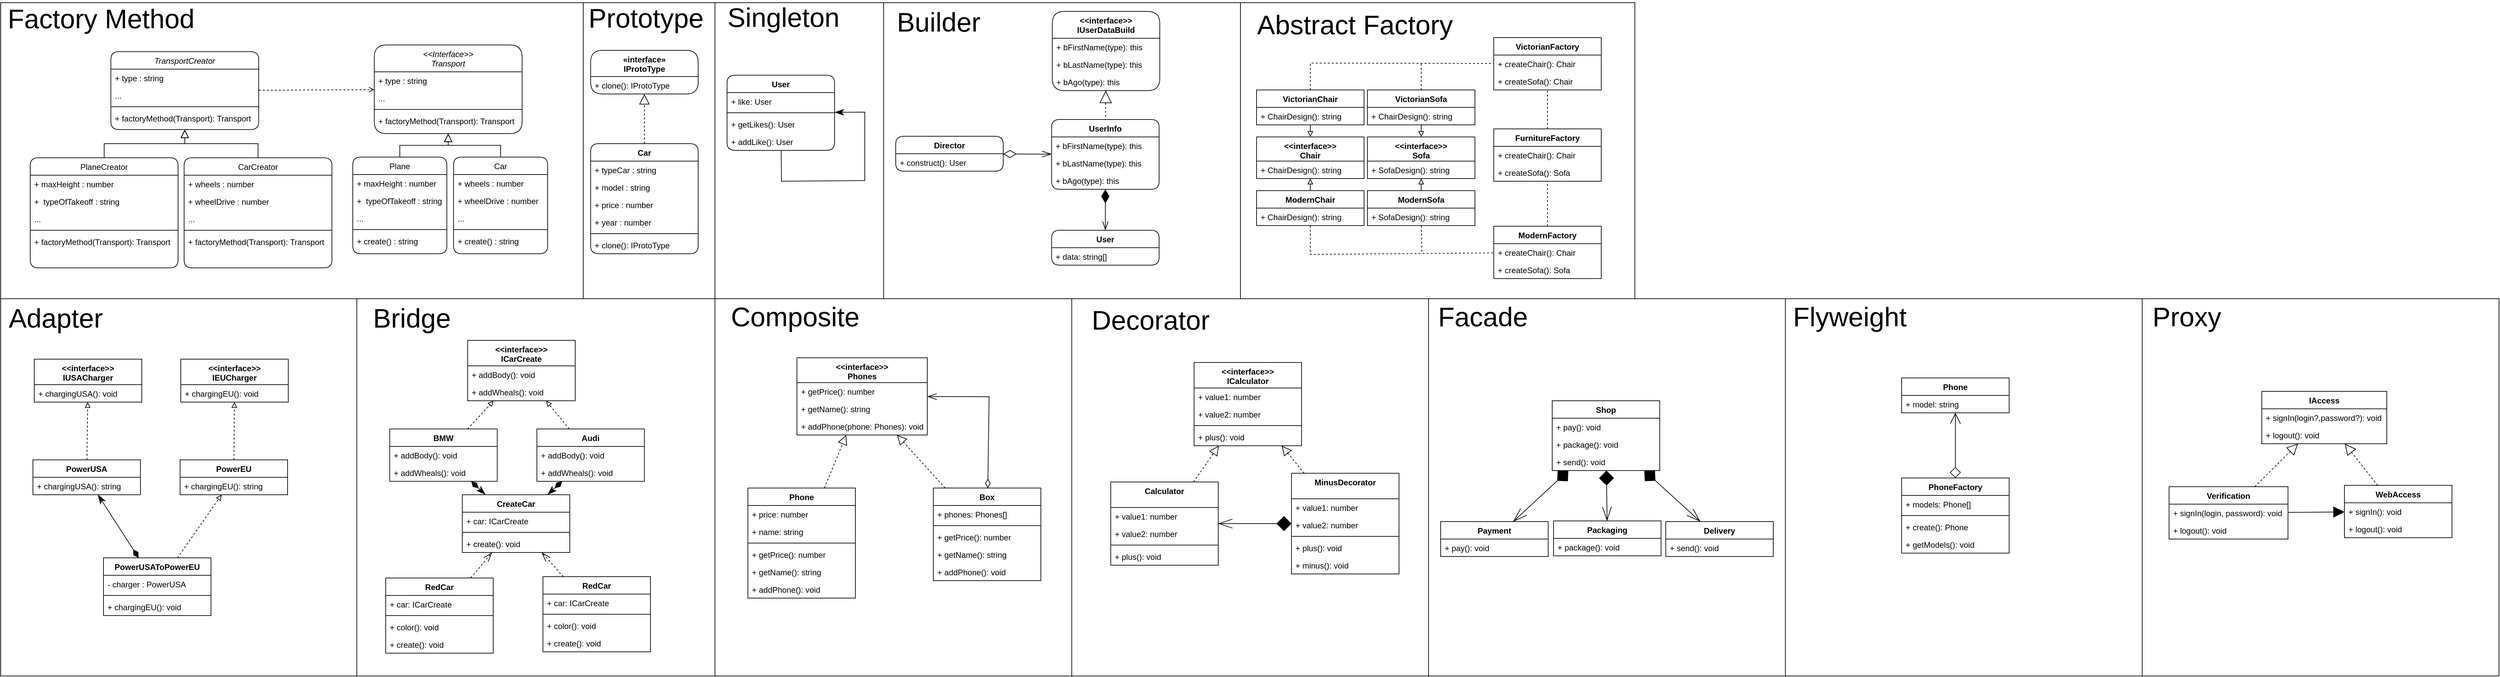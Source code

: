 <mxfile version="20.8.6" type="device"><diagram id="C5RBs43oDa-KdzZeNtuy" name="Page-1"><mxGraphModel dx="4097" dy="2183" grid="0" gridSize="10" guides="0" tooltips="1" connect="0" arrows="0" fold="1" page="1" pageScale="1" pageWidth="2339" pageHeight="3300" math="0" shadow="0"><root><mxCell id="WIyWlLk6GJQsqaUBKTNV-0"/><mxCell id="WIyWlLk6GJQsqaUBKTNV-1" parent="WIyWlLk6GJQsqaUBKTNV-0"/><mxCell id="kpVec1AAskeyJ4rlcZXb-45" value="" style="rounded=0;whiteSpace=wrap;html=1;" parent="WIyWlLk6GJQsqaUBKTNV-1" vertex="1"><mxGeometry y="3" width="867" height="441" as="geometry"/></mxCell><mxCell id="zkfFHV4jXpPFQw0GAbJ--0" value="TransportCreator" style="swimlane;fontStyle=2;align=center;verticalAlign=top;childLayout=stackLayout;horizontal=1;startSize=26;horizontalStack=0;resizeParent=1;resizeLast=0;collapsible=1;marginBottom=0;rounded=1;shadow=0;strokeWidth=1;" parent="WIyWlLk6GJQsqaUBKTNV-1" vertex="1"><mxGeometry x="164" y="76" width="220" height="116" as="geometry"><mxRectangle x="230" y="140" width="160" height="26" as="alternateBounds"/></mxGeometry></mxCell><mxCell id="kpVec1AAskeyJ4rlcZXb-12" value="+ type : string" style="text;align=left;verticalAlign=top;spacingLeft=4;spacingRight=4;overflow=hidden;rotatable=0;points=[[0,0.5],[1,0.5]];portConstraint=eastwest;rounded=0;shadow=0;html=0;" parent="zkfFHV4jXpPFQw0GAbJ--0" vertex="1"><mxGeometry y="26" width="220" height="26" as="geometry"/></mxCell><mxCell id="53-OU7OalNY-nV1Cm3fd-35" value="..." style="text;align=left;verticalAlign=top;spacingLeft=4;spacingRight=4;overflow=hidden;rotatable=0;points=[[0,0.5],[1,0.5]];portConstraint=eastwest;rounded=0;shadow=0;html=0;" parent="zkfFHV4jXpPFQw0GAbJ--0" vertex="1"><mxGeometry y="52" width="220" height="26" as="geometry"/></mxCell><mxCell id="zkfFHV4jXpPFQw0GAbJ--4" value="" style="line;html=1;strokeWidth=1;align=left;verticalAlign=middle;spacingTop=-1;spacingLeft=3;spacingRight=3;rotatable=0;labelPosition=right;points=[];portConstraint=eastwest;" parent="zkfFHV4jXpPFQw0GAbJ--0" vertex="1"><mxGeometry y="78" width="220" height="8" as="geometry"/></mxCell><mxCell id="kpVec1AAskeyJ4rlcZXb-6" value="+ factoryMethod(Transport): Transport" style="text;align=left;verticalAlign=top;spacingLeft=4;spacingRight=4;overflow=hidden;rotatable=0;points=[[0,0.5],[1,0.5]];portConstraint=eastwest;rounded=0;shadow=0;html=0;" parent="zkfFHV4jXpPFQw0GAbJ--0" vertex="1"><mxGeometry y="86" width="220" height="26" as="geometry"/></mxCell><mxCell id="zkfFHV4jXpPFQw0GAbJ--6" value="PlaneCreator" style="swimlane;fontStyle=0;align=center;verticalAlign=top;childLayout=stackLayout;horizontal=1;startSize=26;horizontalStack=0;resizeParent=1;resizeLast=0;collapsible=1;marginBottom=0;rounded=1;shadow=0;strokeWidth=1;" parent="WIyWlLk6GJQsqaUBKTNV-1" vertex="1"><mxGeometry x="44" y="234" width="220" height="164" as="geometry"><mxRectangle x="130" y="380" width="160" height="26" as="alternateBounds"/></mxGeometry></mxCell><mxCell id="zkfFHV4jXpPFQw0GAbJ--7" value="+ maxHeight : number" style="text;align=left;verticalAlign=top;spacingLeft=4;spacingRight=4;overflow=hidden;rotatable=0;points=[[0,0.5],[1,0.5]];portConstraint=eastwest;" parent="zkfFHV4jXpPFQw0GAbJ--6" vertex="1"><mxGeometry y="26" width="220" height="26" as="geometry"/></mxCell><mxCell id="zkfFHV4jXpPFQw0GAbJ--8" value="+  typeOfTakeoff : string" style="text;align=left;verticalAlign=top;spacingLeft=4;spacingRight=4;overflow=hidden;rotatable=0;points=[[0,0.5],[1,0.5]];portConstraint=eastwest;rounded=0;shadow=0;html=0;" parent="zkfFHV4jXpPFQw0GAbJ--6" vertex="1"><mxGeometry y="52" width="220" height="26" as="geometry"/></mxCell><mxCell id="kpVec1AAskeyJ4rlcZXb-0" value="..." style="text;align=left;verticalAlign=top;spacingLeft=4;spacingRight=4;overflow=hidden;rotatable=0;points=[[0,0.5],[1,0.5]];portConstraint=eastwest;rounded=0;shadow=0;html=0;" parent="zkfFHV4jXpPFQw0GAbJ--6" vertex="1"><mxGeometry y="78" width="220" height="26" as="geometry"/></mxCell><mxCell id="zkfFHV4jXpPFQw0GAbJ--9" value="" style="line;html=1;strokeWidth=1;align=left;verticalAlign=middle;spacingTop=-1;spacingLeft=3;spacingRight=3;rotatable=0;labelPosition=right;points=[];portConstraint=eastwest;" parent="zkfFHV4jXpPFQw0GAbJ--6" vertex="1"><mxGeometry y="104" width="220" height="8" as="geometry"/></mxCell><mxCell id="kpVec1AAskeyJ4rlcZXb-7" value="+ factoryMethod(Transport): Transport" style="text;align=left;verticalAlign=top;spacingLeft=4;spacingRight=4;overflow=hidden;rotatable=0;points=[[0,0.5],[1,0.5]];portConstraint=eastwest;rounded=0;shadow=0;html=0;" parent="zkfFHV4jXpPFQw0GAbJ--6" vertex="1"><mxGeometry y="112" width="220" height="26" as="geometry"/></mxCell><mxCell id="zkfFHV4jXpPFQw0GAbJ--12" value="" style="endArrow=block;endSize=10;endFill=0;shadow=0;strokeWidth=1;rounded=0;edgeStyle=elbowEdgeStyle;elbow=vertical;" parent="WIyWlLk6GJQsqaUBKTNV-1" source="zkfFHV4jXpPFQw0GAbJ--6" target="zkfFHV4jXpPFQw0GAbJ--0" edge="1"><mxGeometry width="160" relative="1" as="geometry"><mxPoint x="232" y="197" as="sourcePoint"/><mxPoint x="232" y="197" as="targetPoint"/></mxGeometry></mxCell><mxCell id="zkfFHV4jXpPFQw0GAbJ--13" value="CarCreator" style="swimlane;fontStyle=0;align=center;verticalAlign=top;childLayout=stackLayout;horizontal=1;startSize=26;horizontalStack=0;resizeParent=1;resizeLast=0;collapsible=1;marginBottom=0;rounded=1;shadow=0;strokeWidth=1;" parent="WIyWlLk6GJQsqaUBKTNV-1" vertex="1"><mxGeometry x="273" y="234" width="220" height="164" as="geometry"><mxRectangle x="340" y="380" width="170" height="26" as="alternateBounds"/></mxGeometry></mxCell><mxCell id="kpVec1AAskeyJ4rlcZXb-4" value="+ wheels : number" style="text;align=left;verticalAlign=top;spacingLeft=4;spacingRight=4;overflow=hidden;rotatable=0;points=[[0,0.5],[1,0.5]];portConstraint=eastwest;" parent="zkfFHV4jXpPFQw0GAbJ--13" vertex="1"><mxGeometry y="26" width="220" height="26" as="geometry"/></mxCell><mxCell id="kpVec1AAskeyJ4rlcZXb-5" value="+ wheelDrive : number" style="text;align=left;verticalAlign=top;spacingLeft=4;spacingRight=4;overflow=hidden;rotatable=0;points=[[0,0.5],[1,0.5]];portConstraint=eastwest;" parent="zkfFHV4jXpPFQw0GAbJ--13" vertex="1"><mxGeometry y="52" width="220" height="26" as="geometry"/></mxCell><mxCell id="kpVec1AAskeyJ4rlcZXb-1" value="..." style="text;align=left;verticalAlign=top;spacingLeft=4;spacingRight=4;overflow=hidden;rotatable=0;points=[[0,0.5],[1,0.5]];portConstraint=eastwest;rounded=0;shadow=0;html=0;" parent="zkfFHV4jXpPFQw0GAbJ--13" vertex="1"><mxGeometry y="78" width="220" height="26" as="geometry"/></mxCell><mxCell id="zkfFHV4jXpPFQw0GAbJ--15" value="" style="line;html=1;strokeWidth=1;align=left;verticalAlign=middle;spacingTop=-1;spacingLeft=3;spacingRight=3;rotatable=0;labelPosition=right;points=[];portConstraint=eastwest;" parent="zkfFHV4jXpPFQw0GAbJ--13" vertex="1"><mxGeometry y="104" width="220" height="8" as="geometry"/></mxCell><mxCell id="kpVec1AAskeyJ4rlcZXb-8" value="+ factoryMethod(Transport): Transport" style="text;align=left;verticalAlign=top;spacingLeft=4;spacingRight=4;overflow=hidden;rotatable=0;points=[[0,0.5],[1,0.5]];portConstraint=eastwest;rounded=0;shadow=0;html=0;" parent="zkfFHV4jXpPFQw0GAbJ--13" vertex="1"><mxGeometry y="112" width="220" height="26" as="geometry"/></mxCell><mxCell id="zkfFHV4jXpPFQw0GAbJ--16" value="" style="endArrow=block;endSize=10;endFill=0;shadow=0;strokeWidth=1;rounded=0;edgeStyle=elbowEdgeStyle;elbow=vertical;" parent="WIyWlLk6GJQsqaUBKTNV-1" source="zkfFHV4jXpPFQw0GAbJ--13" target="zkfFHV4jXpPFQw0GAbJ--0" edge="1"><mxGeometry width="160" relative="1" as="geometry"><mxPoint x="242" y="367" as="sourcePoint"/><mxPoint x="342" y="265" as="targetPoint"/></mxGeometry></mxCell><mxCell id="53-OU7OalNY-nV1Cm3fd-13" value="" style="endArrow=open;dashed=1;html=1;rounded=0;startArrow=none;startFill=0;endFill=0;" parent="WIyWlLk6GJQsqaUBKTNV-1" source="zkfFHV4jXpPFQw0GAbJ--0" target="kpVec1AAskeyJ4rlcZXb-13" edge="1"><mxGeometry width="50" height="50" relative="1" as="geometry"><mxPoint x="392" y="174" as="sourcePoint"/><mxPoint x="752" y="144" as="targetPoint"/></mxGeometry></mxCell><mxCell id="kpVec1AAskeyJ4rlcZXb-13" value="&lt;&lt;Interface&gt;&gt;&#10;Transport" style="swimlane;fontStyle=2;align=center;verticalAlign=top;childLayout=stackLayout;horizontal=1;startSize=40;horizontalStack=0;resizeParent=1;resizeLast=0;collapsible=1;marginBottom=0;rounded=1;shadow=0;strokeWidth=1;" parent="WIyWlLk6GJQsqaUBKTNV-1" vertex="1"><mxGeometry x="556" y="66" width="220" height="132" as="geometry"><mxRectangle x="230" y="140" width="160" height="26" as="alternateBounds"/></mxGeometry></mxCell><mxCell id="kpVec1AAskeyJ4rlcZXb-17" value="+ type : string" style="text;align=left;verticalAlign=top;spacingLeft=4;spacingRight=4;overflow=hidden;rotatable=0;points=[[0,0.5],[1,0.5]];portConstraint=eastwest;rounded=0;shadow=0;html=0;" parent="kpVec1AAskeyJ4rlcZXb-13" vertex="1"><mxGeometry y="40" width="220" height="26" as="geometry"/></mxCell><mxCell id="kpVec1AAskeyJ4rlcZXb-18" value="..." style="text;align=left;verticalAlign=top;spacingLeft=4;spacingRight=4;overflow=hidden;rotatable=0;points=[[0,0.5],[1,0.5]];portConstraint=eastwest;rounded=0;shadow=0;html=0;" parent="kpVec1AAskeyJ4rlcZXb-13" vertex="1"><mxGeometry y="66" width="220" height="26" as="geometry"/></mxCell><mxCell id="kpVec1AAskeyJ4rlcZXb-19" value="" style="line;html=1;strokeWidth=1;align=left;verticalAlign=middle;spacingTop=-1;spacingLeft=3;spacingRight=3;rotatable=0;labelPosition=right;points=[];portConstraint=eastwest;" parent="kpVec1AAskeyJ4rlcZXb-13" vertex="1"><mxGeometry y="92" width="220" height="8" as="geometry"/></mxCell><mxCell id="kpVec1AAskeyJ4rlcZXb-20" value="+ factoryMethod(Transport): Transport" style="text;align=left;verticalAlign=top;spacingLeft=4;spacingRight=4;overflow=hidden;rotatable=0;points=[[0,0.5],[1,0.5]];portConstraint=eastwest;rounded=0;shadow=0;html=0;" parent="kpVec1AAskeyJ4rlcZXb-13" vertex="1"><mxGeometry y="100" width="220" height="26" as="geometry"/></mxCell><mxCell id="kpVec1AAskeyJ4rlcZXb-21" value="Plane" style="swimlane;fontStyle=0;align=center;verticalAlign=top;childLayout=stackLayout;horizontal=1;startSize=26;horizontalStack=0;resizeParent=1;resizeLast=0;collapsible=1;marginBottom=0;rounded=1;shadow=0;strokeWidth=1;" parent="WIyWlLk6GJQsqaUBKTNV-1" vertex="1"><mxGeometry x="524" y="233" width="140" height="144" as="geometry"><mxRectangle x="130" y="380" width="160" height="26" as="alternateBounds"/></mxGeometry></mxCell><mxCell id="kpVec1AAskeyJ4rlcZXb-22" value="+ maxHeight : number" style="text;align=left;verticalAlign=top;spacingLeft=4;spacingRight=4;overflow=hidden;rotatable=0;points=[[0,0.5],[1,0.5]];portConstraint=eastwest;" parent="kpVec1AAskeyJ4rlcZXb-21" vertex="1"><mxGeometry y="26" width="140" height="26" as="geometry"/></mxCell><mxCell id="kpVec1AAskeyJ4rlcZXb-23" value="+  typeOfTakeoff : string" style="text;align=left;verticalAlign=top;spacingLeft=4;spacingRight=4;overflow=hidden;rotatable=0;points=[[0,0.5],[1,0.5]];portConstraint=eastwest;rounded=0;shadow=0;html=0;" parent="kpVec1AAskeyJ4rlcZXb-21" vertex="1"><mxGeometry y="52" width="140" height="26" as="geometry"/></mxCell><mxCell id="kpVec1AAskeyJ4rlcZXb-24" value="..." style="text;align=left;verticalAlign=top;spacingLeft=4;spacingRight=4;overflow=hidden;rotatable=0;points=[[0,0.5],[1,0.5]];portConstraint=eastwest;rounded=0;shadow=0;html=0;" parent="kpVec1AAskeyJ4rlcZXb-21" vertex="1"><mxGeometry y="78" width="140" height="26" as="geometry"/></mxCell><mxCell id="kpVec1AAskeyJ4rlcZXb-25" value="" style="line;html=1;strokeWidth=1;align=left;verticalAlign=middle;spacingTop=-1;spacingLeft=3;spacingRight=3;rotatable=0;labelPosition=right;points=[];portConstraint=eastwest;" parent="kpVec1AAskeyJ4rlcZXb-21" vertex="1"><mxGeometry y="104" width="140" height="8" as="geometry"/></mxCell><mxCell id="kpVec1AAskeyJ4rlcZXb-42" value="+ create() : string" style="text;align=left;verticalAlign=top;spacingLeft=4;spacingRight=4;overflow=hidden;rotatable=0;points=[[0,0.5],[1,0.5]];portConstraint=eastwest;rounded=0;shadow=0;html=0;" parent="kpVec1AAskeyJ4rlcZXb-21" vertex="1"><mxGeometry y="112" width="140" height="26" as="geometry"/></mxCell><mxCell id="kpVec1AAskeyJ4rlcZXb-27" value="" style="endArrow=block;endSize=10;endFill=0;shadow=0;strokeWidth=1;rounded=0;edgeStyle=elbowEdgeStyle;elbow=vertical;" parent="WIyWlLk6GJQsqaUBKTNV-1" source="kpVec1AAskeyJ4rlcZXb-21" target="kpVec1AAskeyJ4rlcZXb-13" edge="1"><mxGeometry width="160" relative="1" as="geometry"><mxPoint x="835" y="201" as="sourcePoint"/><mxPoint x="835" y="201" as="targetPoint"/></mxGeometry></mxCell><mxCell id="kpVec1AAskeyJ4rlcZXb-28" value="Car" style="swimlane;fontStyle=0;align=center;verticalAlign=top;childLayout=stackLayout;horizontal=1;startSize=26;horizontalStack=0;resizeParent=1;resizeLast=0;collapsible=1;marginBottom=0;rounded=1;shadow=0;strokeWidth=1;" parent="WIyWlLk6GJQsqaUBKTNV-1" vertex="1"><mxGeometry x="674" y="233" width="140" height="144" as="geometry"><mxRectangle x="340" y="380" width="170" height="26" as="alternateBounds"/></mxGeometry></mxCell><mxCell id="kpVec1AAskeyJ4rlcZXb-29" value="+ wheels : number" style="text;align=left;verticalAlign=top;spacingLeft=4;spacingRight=4;overflow=hidden;rotatable=0;points=[[0,0.5],[1,0.5]];portConstraint=eastwest;" parent="kpVec1AAskeyJ4rlcZXb-28" vertex="1"><mxGeometry y="26" width="140" height="26" as="geometry"/></mxCell><mxCell id="kpVec1AAskeyJ4rlcZXb-30" value="+ wheelDrive : number" style="text;align=left;verticalAlign=top;spacingLeft=4;spacingRight=4;overflow=hidden;rotatable=0;points=[[0,0.5],[1,0.5]];portConstraint=eastwest;" parent="kpVec1AAskeyJ4rlcZXb-28" vertex="1"><mxGeometry y="52" width="140" height="26" as="geometry"/></mxCell><mxCell id="kpVec1AAskeyJ4rlcZXb-31" value="..." style="text;align=left;verticalAlign=top;spacingLeft=4;spacingRight=4;overflow=hidden;rotatable=0;points=[[0,0.5],[1,0.5]];portConstraint=eastwest;rounded=0;shadow=0;html=0;" parent="kpVec1AAskeyJ4rlcZXb-28" vertex="1"><mxGeometry y="78" width="140" height="26" as="geometry"/></mxCell><mxCell id="kpVec1AAskeyJ4rlcZXb-32" value="" style="line;html=1;strokeWidth=1;align=left;verticalAlign=middle;spacingTop=-1;spacingLeft=3;spacingRight=3;rotatable=0;labelPosition=right;points=[];portConstraint=eastwest;" parent="kpVec1AAskeyJ4rlcZXb-28" vertex="1"><mxGeometry y="104" width="140" height="8" as="geometry"/></mxCell><mxCell id="kpVec1AAskeyJ4rlcZXb-33" value="+ create() : string" style="text;align=left;verticalAlign=top;spacingLeft=4;spacingRight=4;overflow=hidden;rotatable=0;points=[[0,0.5],[1,0.5]];portConstraint=eastwest;rounded=0;shadow=0;html=0;" parent="kpVec1AAskeyJ4rlcZXb-28" vertex="1"><mxGeometry y="112" width="140" height="26" as="geometry"/></mxCell><mxCell id="kpVec1AAskeyJ4rlcZXb-34" value="" style="endArrow=block;endSize=10;endFill=0;shadow=0;strokeWidth=1;rounded=0;edgeStyle=elbowEdgeStyle;elbow=vertical;" parent="WIyWlLk6GJQsqaUBKTNV-1" source="kpVec1AAskeyJ4rlcZXb-28" target="kpVec1AAskeyJ4rlcZXb-13" edge="1"><mxGeometry width="160" relative="1" as="geometry"><mxPoint x="845" y="371" as="sourcePoint"/><mxPoint x="945" y="269" as="targetPoint"/></mxGeometry></mxCell><mxCell id="kpVec1AAskeyJ4rlcZXb-46" value="&lt;font style=&quot;font-size: 40px;&quot;&gt;Factory Method&lt;/font&gt;" style="text;html=1;strokeColor=none;fillColor=none;align=center;verticalAlign=middle;whiteSpace=wrap;rounded=0;" parent="WIyWlLk6GJQsqaUBKTNV-1" vertex="1"><mxGeometry y="11" width="299" height="29" as="geometry"/></mxCell><mxCell id="kpVec1AAskeyJ4rlcZXb-47" value="" style="rounded=0;whiteSpace=wrap;html=1;" parent="WIyWlLk6GJQsqaUBKTNV-1" vertex="1"><mxGeometry x="867" y="3" width="196" height="441" as="geometry"/></mxCell><mxCell id="kpVec1AAskeyJ4rlcZXb-107" value="&lt;font style=&quot;font-size: 40px;&quot;&gt;Prototype&lt;/font&gt;" style="text;html=1;strokeColor=none;fillColor=none;align=center;verticalAlign=middle;whiteSpace=wrap;rounded=0;" parent="WIyWlLk6GJQsqaUBKTNV-1" vertex="1"><mxGeometry x="873" y="10" width="175" height="29" as="geometry"/></mxCell><mxCell id="kpVec1AAskeyJ4rlcZXb-108" value="" style="rounded=0;whiteSpace=wrap;html=1;" parent="WIyWlLk6GJQsqaUBKTNV-1" vertex="1"><mxGeometry x="1845" y="3" width="587" height="441" as="geometry"/></mxCell><mxCell id="kpVec1AAskeyJ4rlcZXb-168" value="&lt;font style=&quot;font-size: 40px;&quot;&gt;Abstract Factory&lt;/font&gt;" style="text;html=1;strokeColor=none;fillColor=none;align=center;verticalAlign=middle;whiteSpace=wrap;rounded=0;" parent="WIyWlLk6GJQsqaUBKTNV-1" vertex="1"><mxGeometry x="1862" y="20" width="307" height="29" as="geometry"/></mxCell><mxCell id="kpVec1AAskeyJ4rlcZXb-169" value="" style="rounded=0;whiteSpace=wrap;html=1;" parent="WIyWlLk6GJQsqaUBKTNV-1" vertex="1"><mxGeometry x="1314" y="3" width="531" height="441" as="geometry"/></mxCell><mxCell id="kpVec1AAskeyJ4rlcZXb-170" value="&lt;span style=&quot;font-size: 40px;&quot;&gt;Builder&lt;/span&gt;" style="text;html=1;strokeColor=none;fillColor=none;align=center;verticalAlign=middle;whiteSpace=wrap;rounded=0;" parent="WIyWlLk6GJQsqaUBKTNV-1" vertex="1"><mxGeometry x="1324" y="16" width="144" height="29" as="geometry"/></mxCell><mxCell id="kpVec1AAskeyJ4rlcZXb-171" value="" style="rounded=0;whiteSpace=wrap;html=1;" parent="WIyWlLk6GJQsqaUBKTNV-1" vertex="1"><mxGeometry x="1063" y="3" width="251" height="441" as="geometry"/></mxCell><mxCell id="kpVec1AAskeyJ4rlcZXb-172" value="&lt;font style=&quot;font-size: 40px;&quot;&gt;Singleton&lt;/font&gt;" style="text;html=1;strokeColor=none;fillColor=none;align=center;verticalAlign=middle;whiteSpace=wrap;rounded=0;" parent="WIyWlLk6GJQsqaUBKTNV-1" vertex="1"><mxGeometry x="1070" y="9" width="190" height="29" as="geometry"/></mxCell><mxCell id="mLJ71gb_xTXBuyuH4L4l-9" value="Car" style="swimlane;fontStyle=1;align=center;verticalAlign=top;childLayout=stackLayout;horizontal=1;startSize=26;horizontalStack=0;resizeParent=1;resizeParentMax=0;resizeLast=0;collapsible=1;marginBottom=0;rounded=1;" parent="WIyWlLk6GJQsqaUBKTNV-1" vertex="1"><mxGeometry x="878" y="213" width="160" height="164" as="geometry"/></mxCell><mxCell id="mLJ71gb_xTXBuyuH4L4l-10" value="+ typeCar : string" style="text;strokeColor=none;fillColor=none;align=left;verticalAlign=top;spacingLeft=4;spacingRight=4;overflow=hidden;rotatable=0;points=[[0,0.5],[1,0.5]];portConstraint=eastwest;" parent="mLJ71gb_xTXBuyuH4L4l-9" vertex="1"><mxGeometry y="26" width="160" height="26" as="geometry"/></mxCell><mxCell id="mLJ71gb_xTXBuyuH4L4l-13" value="+ model : string" style="text;strokeColor=none;fillColor=none;align=left;verticalAlign=top;spacingLeft=4;spacingRight=4;overflow=hidden;rotatable=0;points=[[0,0.5],[1,0.5]];portConstraint=eastwest;" parent="mLJ71gb_xTXBuyuH4L4l-9" vertex="1"><mxGeometry y="52" width="160" height="26" as="geometry"/></mxCell><mxCell id="mLJ71gb_xTXBuyuH4L4l-14" value="+ price : number" style="text;strokeColor=none;fillColor=none;align=left;verticalAlign=top;spacingLeft=4;spacingRight=4;overflow=hidden;rotatable=0;points=[[0,0.5],[1,0.5]];portConstraint=eastwest;" parent="mLJ71gb_xTXBuyuH4L4l-9" vertex="1"><mxGeometry y="78" width="160" height="26" as="geometry"/></mxCell><mxCell id="mLJ71gb_xTXBuyuH4L4l-15" value="+ year : number" style="text;strokeColor=none;fillColor=none;align=left;verticalAlign=top;spacingLeft=4;spacingRight=4;overflow=hidden;rotatable=0;points=[[0,0.5],[1,0.5]];portConstraint=eastwest;" parent="mLJ71gb_xTXBuyuH4L4l-9" vertex="1"><mxGeometry y="104" width="160" height="26" as="geometry"/></mxCell><mxCell id="mLJ71gb_xTXBuyuH4L4l-11" value="" style="line;strokeWidth=1;fillColor=none;align=left;verticalAlign=middle;spacingTop=-1;spacingLeft=3;spacingRight=3;rotatable=0;labelPosition=right;points=[];portConstraint=eastwest;strokeColor=inherit;" parent="mLJ71gb_xTXBuyuH4L4l-9" vertex="1"><mxGeometry y="130" width="160" height="8" as="geometry"/></mxCell><mxCell id="mLJ71gb_xTXBuyuH4L4l-12" value="+ clone(): IProtoType " style="text;strokeColor=none;fillColor=none;align=left;verticalAlign=top;spacingLeft=4;spacingRight=4;overflow=hidden;rotatable=0;points=[[0,0.5],[1,0.5]];portConstraint=eastwest;" parent="mLJ71gb_xTXBuyuH4L4l-9" vertex="1"><mxGeometry y="138" width="160" height="26" as="geometry"/></mxCell><mxCell id="mLJ71gb_xTXBuyuH4L4l-17" value="«interface»&#10;IProtoType" style="swimlane;fontStyle=1;align=center;verticalAlign=top;childLayout=stackLayout;horizontal=1;startSize=39;horizontalStack=0;resizeParent=1;resizeParentMax=0;resizeLast=0;collapsible=1;marginBottom=0;rounded=1;" parent="WIyWlLk6GJQsqaUBKTNV-1" vertex="1"><mxGeometry x="878" y="74" width="160" height="65" as="geometry"/></mxCell><mxCell id="mLJ71gb_xTXBuyuH4L4l-20" value="+ clone(): IProtoType" style="text;strokeColor=none;fillColor=none;align=left;verticalAlign=top;spacingLeft=4;spacingRight=4;overflow=hidden;rotatable=0;points=[[0,0.5],[1,0.5]];portConstraint=eastwest;" parent="mLJ71gb_xTXBuyuH4L4l-17" vertex="1"><mxGeometry y="39" width="160" height="26" as="geometry"/></mxCell><mxCell id="mLJ71gb_xTXBuyuH4L4l-21" value="" style="endArrow=block;dashed=1;html=1;rounded=0;startArrow=none;startFill=0;endFill=0;endSize=13;" parent="WIyWlLk6GJQsqaUBKTNV-1" source="mLJ71gb_xTXBuyuH4L4l-9" target="mLJ71gb_xTXBuyuH4L4l-17" edge="1"><mxGeometry width="50" height="50" relative="1" as="geometry"><mxPoint x="1081" y="252" as="sourcePoint"/><mxPoint x="1131" y="202" as="targetPoint"/></mxGeometry></mxCell><mxCell id="mLJ71gb_xTXBuyuH4L4l-24" value="Director" style="swimlane;fontStyle=1;align=center;verticalAlign=top;childLayout=stackLayout;horizontal=1;startSize=26;horizontalStack=0;resizeParent=1;resizeParentMax=0;resizeLast=0;collapsible=1;marginBottom=0;rounded=1;" parent="WIyWlLk6GJQsqaUBKTNV-1" vertex="1"><mxGeometry x="1332" y="202" width="160" height="52" as="geometry"/></mxCell><mxCell id="mLJ71gb_xTXBuyuH4L4l-27" value="+ construct(): User" style="text;strokeColor=none;fillColor=none;align=left;verticalAlign=top;spacingLeft=4;spacingRight=4;overflow=hidden;rotatable=0;points=[[0,0.5],[1,0.5]];portConstraint=eastwest;rounded=1;" parent="mLJ71gb_xTXBuyuH4L4l-24" vertex="1"><mxGeometry y="26" width="160" height="26" as="geometry"/></mxCell><mxCell id="mLJ71gb_xTXBuyuH4L4l-29" value="UserInfo" style="swimlane;fontStyle=1;align=center;verticalAlign=top;childLayout=stackLayout;horizontal=1;startSize=26;horizontalStack=0;resizeParent=1;resizeParentMax=0;resizeLast=0;collapsible=1;marginBottom=0;rounded=1;" parent="WIyWlLk6GJQsqaUBKTNV-1" vertex="1"><mxGeometry x="1564" y="177" width="160" height="104" as="geometry"/></mxCell><mxCell id="mLJ71gb_xTXBuyuH4L4l-32" value="+ bFirstName(type): this" style="text;strokeColor=none;fillColor=none;align=left;verticalAlign=top;spacingLeft=4;spacingRight=4;overflow=hidden;rotatable=0;points=[[0,0.5],[1,0.5]];portConstraint=eastwest;rounded=1;" parent="mLJ71gb_xTXBuyuH4L4l-29" vertex="1"><mxGeometry y="26" width="160" height="26" as="geometry"/></mxCell><mxCell id="mLJ71gb_xTXBuyuH4L4l-34" value="+ bLastName(type): this" style="text;strokeColor=none;fillColor=none;align=left;verticalAlign=top;spacingLeft=4;spacingRight=4;overflow=hidden;rotatable=0;points=[[0,0.5],[1,0.5]];portConstraint=eastwest;rounded=1;" parent="mLJ71gb_xTXBuyuH4L4l-29" vertex="1"><mxGeometry y="52" width="160" height="26" as="geometry"/></mxCell><mxCell id="mLJ71gb_xTXBuyuH4L4l-33" value="+ bAgo(type): this" style="text;strokeColor=none;fillColor=none;align=left;verticalAlign=top;spacingLeft=4;spacingRight=4;overflow=hidden;rotatable=0;points=[[0,0.5],[1,0.5]];portConstraint=eastwest;rounded=1;" parent="mLJ71gb_xTXBuyuH4L4l-29" vertex="1"><mxGeometry y="78" width="160" height="26" as="geometry"/></mxCell><mxCell id="mLJ71gb_xTXBuyuH4L4l-35" value="&lt;&lt;interface&gt;&gt;&#10;IUserDataBuild" style="swimlane;fontStyle=1;align=center;verticalAlign=top;childLayout=stackLayout;horizontal=1;startSize=40;horizontalStack=0;resizeParent=1;resizeParentMax=0;resizeLast=0;collapsible=1;marginBottom=0;rounded=1;" parent="WIyWlLk6GJQsqaUBKTNV-1" vertex="1"><mxGeometry x="1565" y="16" width="160" height="118" as="geometry"/></mxCell><mxCell id="mLJ71gb_xTXBuyuH4L4l-36" value="+ bFirstName(type): this" style="text;strokeColor=none;fillColor=none;align=left;verticalAlign=top;spacingLeft=4;spacingRight=4;overflow=hidden;rotatable=0;points=[[0,0.5],[1,0.5]];portConstraint=eastwest;rounded=1;" parent="mLJ71gb_xTXBuyuH4L4l-35" vertex="1"><mxGeometry y="40" width="160" height="26" as="geometry"/></mxCell><mxCell id="mLJ71gb_xTXBuyuH4L4l-37" value="+ bLastName(type): this" style="text;strokeColor=none;fillColor=none;align=left;verticalAlign=top;spacingLeft=4;spacingRight=4;overflow=hidden;rotatable=0;points=[[0,0.5],[1,0.5]];portConstraint=eastwest;rounded=1;" parent="mLJ71gb_xTXBuyuH4L4l-35" vertex="1"><mxGeometry y="66" width="160" height="26" as="geometry"/></mxCell><mxCell id="mLJ71gb_xTXBuyuH4L4l-38" value="+ bAgo(type): this" style="text;strokeColor=none;fillColor=none;align=left;verticalAlign=top;spacingLeft=4;spacingRight=4;overflow=hidden;rotatable=0;points=[[0,0.5],[1,0.5]];portConstraint=eastwest;rounded=1;" parent="mLJ71gb_xTXBuyuH4L4l-35" vertex="1"><mxGeometry y="92" width="160" height="26" as="geometry"/></mxCell><mxCell id="mLJ71gb_xTXBuyuH4L4l-39" value="" style="endArrow=none;dashed=1;html=1;rounded=0;endSize=17;endFill=0;startArrow=block;startFill=0;startSize=16;" parent="WIyWlLk6GJQsqaUBKTNV-1" source="mLJ71gb_xTXBuyuH4L4l-35" target="mLJ71gb_xTXBuyuH4L4l-29" edge="1"><mxGeometry width="50" height="50" relative="1" as="geometry"><mxPoint x="1617" y="247" as="sourcePoint"/><mxPoint x="1667" y="197" as="targetPoint"/></mxGeometry></mxCell><mxCell id="mLJ71gb_xTXBuyuH4L4l-41" value="" style="endArrow=diamondThin;html=1;rounded=0;startSize=12;endSize=17;startArrow=openThin;startFill=0;endFill=0;" parent="WIyWlLk6GJQsqaUBKTNV-1" source="mLJ71gb_xTXBuyuH4L4l-29" target="mLJ71gb_xTXBuyuH4L4l-24" edge="1"><mxGeometry width="50" height="50" relative="1" as="geometry"><mxPoint x="1447" y="257" as="sourcePoint"/><mxPoint x="1497" y="207" as="targetPoint"/></mxGeometry></mxCell><mxCell id="mLJ71gb_xTXBuyuH4L4l-42" value="User" style="swimlane;fontStyle=1;align=center;verticalAlign=top;childLayout=stackLayout;horizontal=1;startSize=26;horizontalStack=0;resizeParent=1;resizeParentMax=0;resizeLast=0;collapsible=1;marginBottom=0;rounded=1;" parent="WIyWlLk6GJQsqaUBKTNV-1" vertex="1"><mxGeometry x="1564" y="342" width="160" height="52" as="geometry"/></mxCell><mxCell id="mLJ71gb_xTXBuyuH4L4l-43" value="+ data: string[]" style="text;strokeColor=none;fillColor=none;align=left;verticalAlign=top;spacingLeft=4;spacingRight=4;overflow=hidden;rotatable=0;points=[[0,0.5],[1,0.5]];portConstraint=eastwest;rounded=1;" parent="mLJ71gb_xTXBuyuH4L4l-42" vertex="1"><mxGeometry y="26" width="160" height="26" as="geometry"/></mxCell><mxCell id="mLJ71gb_xTXBuyuH4L4l-46" value="" style="endArrow=openThin;html=1;rounded=0;startSize=18;endSize=11;startArrow=diamondThin;startFill=1;endFill=0;" parent="WIyWlLk6GJQsqaUBKTNV-1" source="mLJ71gb_xTXBuyuH4L4l-29" target="mLJ71gb_xTXBuyuH4L4l-42" edge="1"><mxGeometry width="50" height="50" relative="1" as="geometry"><mxPoint x="1598" y="163" as="sourcePoint"/><mxPoint x="1648" y="113" as="targetPoint"/></mxGeometry></mxCell><mxCell id="mLJ71gb_xTXBuyuH4L4l-47" value="User" style="swimlane;fontStyle=1;align=center;verticalAlign=top;childLayout=stackLayout;horizontal=1;startSize=26;horizontalStack=0;resizeParent=1;resizeParentMax=0;resizeLast=0;collapsible=1;marginBottom=0;rounded=1;" parent="WIyWlLk6GJQsqaUBKTNV-1" vertex="1"><mxGeometry x="1081" y="111" width="160" height="112" as="geometry"/></mxCell><mxCell id="mLJ71gb_xTXBuyuH4L4l-48" value="+ like: User" style="text;strokeColor=none;fillColor=none;align=left;verticalAlign=top;spacingLeft=4;spacingRight=4;overflow=hidden;rotatable=0;points=[[0,0.5],[1,0.5]];portConstraint=eastwest;rounded=1;" parent="mLJ71gb_xTXBuyuH4L4l-47" vertex="1"><mxGeometry y="26" width="160" height="26" as="geometry"/></mxCell><mxCell id="mLJ71gb_xTXBuyuH4L4l-49" value="" style="line;strokeWidth=1;fillColor=none;align=left;verticalAlign=middle;spacingTop=-1;spacingLeft=3;spacingRight=3;rotatable=0;labelPosition=right;points=[];portConstraint=eastwest;strokeColor=inherit;rounded=1;" parent="mLJ71gb_xTXBuyuH4L4l-47" vertex="1"><mxGeometry y="52" width="160" height="8" as="geometry"/></mxCell><mxCell id="mLJ71gb_xTXBuyuH4L4l-50" value="+ getLikes(): User" style="text;strokeColor=none;fillColor=none;align=left;verticalAlign=top;spacingLeft=4;spacingRight=4;overflow=hidden;rotatable=0;points=[[0,0.5],[1,0.5]];portConstraint=eastwest;rounded=1;" parent="mLJ71gb_xTXBuyuH4L4l-47" vertex="1"><mxGeometry y="60" width="160" height="26" as="geometry"/></mxCell><mxCell id="mLJ71gb_xTXBuyuH4L4l-52" value="+ addLike(): User" style="text;strokeColor=none;fillColor=none;align=left;verticalAlign=top;spacingLeft=4;spacingRight=4;overflow=hidden;rotatable=0;points=[[0,0.5],[1,0.5]];portConstraint=eastwest;rounded=1;" parent="mLJ71gb_xTXBuyuH4L4l-47" vertex="1"><mxGeometry y="86" width="160" height="26" as="geometry"/></mxCell><mxCell id="0Vr9lJ-8CjpDhc6rEvcX-0" value="" style="rounded=0;whiteSpace=wrap;html=1;" parent="WIyWlLk6GJQsqaUBKTNV-1" vertex="1"><mxGeometry y="444" width="531" height="562" as="geometry"/></mxCell><mxCell id="0Vr9lJ-8CjpDhc6rEvcX-1" value="&lt;span style=&quot;font-size: 40px;&quot;&gt;Adapter&lt;/span&gt;" style="text;html=1;strokeColor=none;fillColor=none;align=center;verticalAlign=middle;whiteSpace=wrap;rounded=0;" parent="WIyWlLk6GJQsqaUBKTNV-1" vertex="1"><mxGeometry x="10" y="457" width="144" height="29" as="geometry"/></mxCell><mxCell id="0Vr9lJ-8CjpDhc6rEvcX-17" value="&lt;&lt;interface&gt;&gt;&#10;IUSACharger" style="swimlane;fontStyle=1;align=center;verticalAlign=top;childLayout=stackLayout;horizontal=1;startSize=38;horizontalStack=0;resizeParent=1;resizeParentMax=0;resizeLast=0;collapsible=1;marginBottom=0;" parent="WIyWlLk6GJQsqaUBKTNV-1" vertex="1"><mxGeometry x="50" y="534" width="160" height="64" as="geometry"/></mxCell><mxCell id="0Vr9lJ-8CjpDhc6rEvcX-20" value="+ chargingUSA(): void" style="text;strokeColor=none;fillColor=none;align=left;verticalAlign=top;spacingLeft=4;spacingRight=4;overflow=hidden;rotatable=0;points=[[0,0.5],[1,0.5]];portConstraint=eastwest;" parent="0Vr9lJ-8CjpDhc6rEvcX-17" vertex="1"><mxGeometry y="38" width="160" height="26" as="geometry"/></mxCell><mxCell id="0Vr9lJ-8CjpDhc6rEvcX-21" value="PowerUSA" style="swimlane;fontStyle=1;align=center;verticalAlign=top;childLayout=stackLayout;horizontal=1;startSize=26;horizontalStack=0;resizeParent=1;resizeParentMax=0;resizeLast=0;collapsible=1;marginBottom=0;" parent="WIyWlLk6GJQsqaUBKTNV-1" vertex="1"><mxGeometry x="48" y="684" width="160" height="52" as="geometry"/></mxCell><mxCell id="0Vr9lJ-8CjpDhc6rEvcX-24" value="+ chargingUSA(): string" style="text;strokeColor=none;fillColor=none;align=left;verticalAlign=top;spacingLeft=4;spacingRight=4;overflow=hidden;rotatable=0;points=[[0,0.5],[1,0.5]];portConstraint=eastwest;" parent="0Vr9lJ-8CjpDhc6rEvcX-21" vertex="1"><mxGeometry y="26" width="160" height="26" as="geometry"/></mxCell><mxCell id="0Vr9lJ-8CjpDhc6rEvcX-25" value="PowerEU" style="swimlane;fontStyle=1;align=center;verticalAlign=top;childLayout=stackLayout;horizontal=1;startSize=26;horizontalStack=0;resizeParent=1;resizeParentMax=0;resizeLast=0;collapsible=1;marginBottom=0;" parent="WIyWlLk6GJQsqaUBKTNV-1" vertex="1"><mxGeometry x="267" y="684" width="160" height="52" as="geometry"/></mxCell><mxCell id="0Vr9lJ-8CjpDhc6rEvcX-28" value="+ chargingEU(): string" style="text;strokeColor=none;fillColor=none;align=left;verticalAlign=top;spacingLeft=4;spacingRight=4;overflow=hidden;rotatable=0;points=[[0,0.5],[1,0.5]];portConstraint=eastwest;" parent="0Vr9lJ-8CjpDhc6rEvcX-25" vertex="1"><mxGeometry y="26" width="160" height="26" as="geometry"/></mxCell><mxCell id="0Vr9lJ-8CjpDhc6rEvcX-29" value="&lt;&lt;interface&gt;&gt;&#10;IEUCharger" style="swimlane;fontStyle=1;align=center;verticalAlign=top;childLayout=stackLayout;horizontal=1;startSize=38;horizontalStack=0;resizeParent=1;resizeParentMax=0;resizeLast=0;collapsible=1;marginBottom=0;" parent="WIyWlLk6GJQsqaUBKTNV-1" vertex="1"><mxGeometry x="268" y="534" width="160" height="64" as="geometry"/></mxCell><mxCell id="0Vr9lJ-8CjpDhc6rEvcX-32" value="+ chargingEU(): void" style="text;strokeColor=none;fillColor=none;align=left;verticalAlign=top;spacingLeft=4;spacingRight=4;overflow=hidden;rotatable=0;points=[[0,0.5],[1,0.5]];portConstraint=eastwest;" parent="0Vr9lJ-8CjpDhc6rEvcX-29" vertex="1"><mxGeometry y="38" width="160" height="26" as="geometry"/></mxCell><mxCell id="0Vr9lJ-8CjpDhc6rEvcX-33" value="PowerUSAToPowerEU" style="swimlane;fontStyle=1;align=center;verticalAlign=top;childLayout=stackLayout;horizontal=1;startSize=26;horizontalStack=0;resizeParent=1;resizeParentMax=0;resizeLast=0;collapsible=1;marginBottom=0;" parent="WIyWlLk6GJQsqaUBKTNV-1" vertex="1"><mxGeometry x="153" y="830" width="160" height="86" as="geometry"/></mxCell><mxCell id="0Vr9lJ-8CjpDhc6rEvcX-34" value="- charger : PowerUSA" style="text;strokeColor=none;fillColor=none;align=left;verticalAlign=top;spacingLeft=4;spacingRight=4;overflow=hidden;rotatable=0;points=[[0,0.5],[1,0.5]];portConstraint=eastwest;" parent="0Vr9lJ-8CjpDhc6rEvcX-33" vertex="1"><mxGeometry y="26" width="160" height="26" as="geometry"/></mxCell><mxCell id="0Vr9lJ-8CjpDhc6rEvcX-35" value="" style="line;strokeWidth=1;fillColor=none;align=left;verticalAlign=middle;spacingTop=-1;spacingLeft=3;spacingRight=3;rotatable=0;labelPosition=right;points=[];portConstraint=eastwest;strokeColor=inherit;" parent="0Vr9lJ-8CjpDhc6rEvcX-33" vertex="1"><mxGeometry y="52" width="160" height="8" as="geometry"/></mxCell><mxCell id="0Vr9lJ-8CjpDhc6rEvcX-36" value="+ chargingEU(): void" style="text;strokeColor=none;fillColor=none;align=left;verticalAlign=top;spacingLeft=4;spacingRight=4;overflow=hidden;rotatable=0;points=[[0,0.5],[1,0.5]];portConstraint=eastwest;" parent="0Vr9lJ-8CjpDhc6rEvcX-33" vertex="1"><mxGeometry y="60" width="160" height="26" as="geometry"/></mxCell><mxCell id="0Vr9lJ-8CjpDhc6rEvcX-38" value="" style="endArrow=block;dashed=1;html=1;rounded=0;startArrow=none;startFill=0;endFill=0;" parent="WIyWlLk6GJQsqaUBKTNV-1" source="0Vr9lJ-8CjpDhc6rEvcX-21" target="0Vr9lJ-8CjpDhc6rEvcX-17" edge="1"><mxGeometry width="50" height="50" relative="1" as="geometry"><mxPoint x="323" y="742" as="sourcePoint"/><mxPoint x="373" y="692" as="targetPoint"/></mxGeometry></mxCell><mxCell id="0Vr9lJ-8CjpDhc6rEvcX-39" value="" style="endArrow=block;dashed=1;html=1;rounded=0;startArrow=none;startFill=0;endFill=0;" parent="WIyWlLk6GJQsqaUBKTNV-1" source="0Vr9lJ-8CjpDhc6rEvcX-25" target="0Vr9lJ-8CjpDhc6rEvcX-29" edge="1"><mxGeometry width="50" height="50" relative="1" as="geometry"><mxPoint x="138.597" y="694" as="sourcePoint"/><mxPoint x="139.319" y="642" as="targetPoint"/></mxGeometry></mxCell><mxCell id="0Vr9lJ-8CjpDhc6rEvcX-40" value="" style="endArrow=block;dashed=1;html=1;rounded=0;startArrow=none;startFill=0;endFill=0;" parent="WIyWlLk6GJQsqaUBKTNV-1" source="0Vr9lJ-8CjpDhc6rEvcX-33" target="0Vr9lJ-8CjpDhc6rEvcX-25" edge="1"><mxGeometry width="50" height="50" relative="1" as="geometry"><mxPoint x="357.299" y="694" as="sourcePoint"/><mxPoint x="357.66" y="642" as="targetPoint"/></mxGeometry></mxCell><mxCell id="0Vr9lJ-8CjpDhc6rEvcX-41" value="" style="endArrow=diamondThin;html=1;rounded=0;startArrow=classicThin;startFill=1;endFill=1;startSize=11;endSize=12;" parent="WIyWlLk6GJQsqaUBKTNV-1" source="0Vr9lJ-8CjpDhc6rEvcX-21" target="0Vr9lJ-8CjpDhc6rEvcX-33" edge="1"><mxGeometry width="50" height="50" relative="1" as="geometry"><mxPoint x="323" y="742" as="sourcePoint"/><mxPoint x="373" y="692" as="targetPoint"/></mxGeometry></mxCell><mxCell id="0Vr9lJ-8CjpDhc6rEvcX-42" value="" style="rounded=0;whiteSpace=wrap;html=1;" parent="WIyWlLk6GJQsqaUBKTNV-1" vertex="1"><mxGeometry x="530" y="444" width="534" height="562" as="geometry"/></mxCell><mxCell id="0Vr9lJ-8CjpDhc6rEvcX-43" value="&lt;span style=&quot;font-size: 40px;&quot;&gt;Bridge&lt;/span&gt;" style="text;html=1;strokeColor=none;fillColor=none;align=center;verticalAlign=middle;whiteSpace=wrap;rounded=0;" parent="WIyWlLk6GJQsqaUBKTNV-1" vertex="1"><mxGeometry x="540" y="457" width="144" height="29" as="geometry"/></mxCell><mxCell id="0Vr9lJ-8CjpDhc6rEvcX-44" value="&lt;&lt;interface&gt;&gt;&#10;ICarCreate" style="swimlane;fontStyle=1;align=center;verticalAlign=top;childLayout=stackLayout;horizontal=1;startSize=38;horizontalStack=0;resizeParent=1;resizeParentMax=0;resizeLast=0;collapsible=1;marginBottom=0;" parent="WIyWlLk6GJQsqaUBKTNV-1" vertex="1"><mxGeometry x="695" y="506" width="160" height="90" as="geometry"/></mxCell><mxCell id="0Vr9lJ-8CjpDhc6rEvcX-60" value="+ addBody(): void" style="text;strokeColor=none;fillColor=none;align=left;verticalAlign=top;spacingLeft=4;spacingRight=4;overflow=hidden;rotatable=0;points=[[0,0.5],[1,0.5]];portConstraint=eastwest;" parent="0Vr9lJ-8CjpDhc6rEvcX-44" vertex="1"><mxGeometry y="38" width="160" height="26" as="geometry"/></mxCell><mxCell id="0Vr9lJ-8CjpDhc6rEvcX-45" value="+ addWheals(): void" style="text;strokeColor=none;fillColor=none;align=left;verticalAlign=top;spacingLeft=4;spacingRight=4;overflow=hidden;rotatable=0;points=[[0,0.5],[1,0.5]];portConstraint=eastwest;" parent="0Vr9lJ-8CjpDhc6rEvcX-44" vertex="1"><mxGeometry y="64" width="160" height="26" as="geometry"/></mxCell><mxCell id="0Vr9lJ-8CjpDhc6rEvcX-46" value="BMW" style="swimlane;fontStyle=1;align=center;verticalAlign=top;childLayout=stackLayout;horizontal=1;startSize=26;horizontalStack=0;resizeParent=1;resizeParentMax=0;resizeLast=0;collapsible=1;marginBottom=0;" parent="WIyWlLk6GJQsqaUBKTNV-1" vertex="1"><mxGeometry x="579" y="638" width="160" height="78" as="geometry"/></mxCell><mxCell id="0Vr9lJ-8CjpDhc6rEvcX-106" value="+ addBody(): void" style="text;strokeColor=none;fillColor=none;align=left;verticalAlign=top;spacingLeft=4;spacingRight=4;overflow=hidden;rotatable=0;points=[[0,0.5],[1,0.5]];portConstraint=eastwest;" parent="0Vr9lJ-8CjpDhc6rEvcX-46" vertex="1"><mxGeometry y="26" width="160" height="26" as="geometry"/></mxCell><mxCell id="0Vr9lJ-8CjpDhc6rEvcX-107" value="+ addWheals(): void" style="text;strokeColor=none;fillColor=none;align=left;verticalAlign=top;spacingLeft=4;spacingRight=4;overflow=hidden;rotatable=0;points=[[0,0.5],[1,0.5]];portConstraint=eastwest;" parent="0Vr9lJ-8CjpDhc6rEvcX-46" vertex="1"><mxGeometry y="52" width="160" height="26" as="geometry"/></mxCell><mxCell id="0Vr9lJ-8CjpDhc6rEvcX-48" value="Audi" style="swimlane;fontStyle=1;align=center;verticalAlign=top;childLayout=stackLayout;horizontal=1;startSize=26;horizontalStack=0;resizeParent=1;resizeParentMax=0;resizeLast=0;collapsible=1;marginBottom=0;" parent="WIyWlLk6GJQsqaUBKTNV-1" vertex="1"><mxGeometry x="798" y="638" width="160" height="78" as="geometry"/></mxCell><mxCell id="0Vr9lJ-8CjpDhc6rEvcX-108" value="+ addBody(): void" style="text;strokeColor=none;fillColor=none;align=left;verticalAlign=top;spacingLeft=4;spacingRight=4;overflow=hidden;rotatable=0;points=[[0,0.5],[1,0.5]];portConstraint=eastwest;" parent="0Vr9lJ-8CjpDhc6rEvcX-48" vertex="1"><mxGeometry y="26" width="160" height="26" as="geometry"/></mxCell><mxCell id="0Vr9lJ-8CjpDhc6rEvcX-109" value="+ addWheals(): void" style="text;strokeColor=none;fillColor=none;align=left;verticalAlign=top;spacingLeft=4;spacingRight=4;overflow=hidden;rotatable=0;points=[[0,0.5],[1,0.5]];portConstraint=eastwest;" parent="0Vr9lJ-8CjpDhc6rEvcX-48" vertex="1"><mxGeometry y="52" width="160" height="26" as="geometry"/></mxCell><mxCell id="0Vr9lJ-8CjpDhc6rEvcX-56" value="" style="endArrow=block;dashed=1;html=1;rounded=0;startArrow=none;startFill=0;endFill=0;" parent="WIyWlLk6GJQsqaUBKTNV-1" source="0Vr9lJ-8CjpDhc6rEvcX-46" target="0Vr9lJ-8CjpDhc6rEvcX-44" edge="1"><mxGeometry width="50" height="50" relative="1" as="geometry"><mxPoint x="853" y="742" as="sourcePoint"/><mxPoint x="903" y="692" as="targetPoint"/></mxGeometry></mxCell><mxCell id="0Vr9lJ-8CjpDhc6rEvcX-57" value="" style="endArrow=block;dashed=1;html=1;rounded=0;startArrow=none;startFill=0;endFill=0;" parent="WIyWlLk6GJQsqaUBKTNV-1" source="0Vr9lJ-8CjpDhc6rEvcX-48" target="0Vr9lJ-8CjpDhc6rEvcX-44" edge="1"><mxGeometry width="50" height="50" relative="1" as="geometry"><mxPoint x="668.597" y="694" as="sourcePoint"/><mxPoint x="669.319" y="642" as="targetPoint"/></mxGeometry></mxCell><mxCell id="0Vr9lJ-8CjpDhc6rEvcX-65" value="CreateCar" style="swimlane;fontStyle=1;align=center;verticalAlign=top;childLayout=stackLayout;horizontal=1;startSize=26;horizontalStack=0;resizeParent=1;resizeParentMax=0;resizeLast=0;collapsible=1;marginBottom=0;" parent="WIyWlLk6GJQsqaUBKTNV-1" vertex="1"><mxGeometry x="687" y="736" width="160" height="86" as="geometry"/></mxCell><mxCell id="0Vr9lJ-8CjpDhc6rEvcX-66" value="+ car: ICarCreate" style="text;strokeColor=none;fillColor=none;align=left;verticalAlign=top;spacingLeft=4;spacingRight=4;overflow=hidden;rotatable=0;points=[[0,0.5],[1,0.5]];portConstraint=eastwest;" parent="0Vr9lJ-8CjpDhc6rEvcX-65" vertex="1"><mxGeometry y="26" width="160" height="26" as="geometry"/></mxCell><mxCell id="0Vr9lJ-8CjpDhc6rEvcX-67" value="" style="line;strokeWidth=1;fillColor=none;align=left;verticalAlign=middle;spacingTop=-1;spacingLeft=3;spacingRight=3;rotatable=0;labelPosition=right;points=[];portConstraint=eastwest;strokeColor=inherit;" parent="0Vr9lJ-8CjpDhc6rEvcX-65" vertex="1"><mxGeometry y="52" width="160" height="8" as="geometry"/></mxCell><mxCell id="0Vr9lJ-8CjpDhc6rEvcX-68" value="+ create(): void" style="text;strokeColor=none;fillColor=none;align=left;verticalAlign=top;spacingLeft=4;spacingRight=4;overflow=hidden;rotatable=0;points=[[0,0.5],[1,0.5]];portConstraint=eastwest;" parent="0Vr9lJ-8CjpDhc6rEvcX-65" vertex="1"><mxGeometry y="60" width="160" height="26" as="geometry"/></mxCell><mxCell id="0Vr9lJ-8CjpDhc6rEvcX-69" value="" style="endArrow=diamondThin;html=1;rounded=0;startSize=11;endSize=12;startArrow=classicThin;startFill=1;endFill=1;" parent="WIyWlLk6GJQsqaUBKTNV-1" source="0Vr9lJ-8CjpDhc6rEvcX-65" target="0Vr9lJ-8CjpDhc6rEvcX-46" edge="1"><mxGeometry width="50" height="50" relative="1" as="geometry"><mxPoint x="810" y="790" as="sourcePoint"/><mxPoint x="860" y="740" as="targetPoint"/></mxGeometry></mxCell><mxCell id="0Vr9lJ-8CjpDhc6rEvcX-70" value="" style="endArrow=diamondThin;html=1;rounded=0;startSize=11;endSize=12;endFill=1;startArrow=classicThin;startFill=1;" parent="WIyWlLk6GJQsqaUBKTNV-1" source="0Vr9lJ-8CjpDhc6rEvcX-65" target="0Vr9lJ-8CjpDhc6rEvcX-48" edge="1"><mxGeometry width="50" height="50" relative="1" as="geometry"><mxPoint x="810" y="790" as="sourcePoint"/><mxPoint x="860" y="740" as="targetPoint"/></mxGeometry></mxCell><mxCell id="0Vr9lJ-8CjpDhc6rEvcX-71" value="RedCar" style="swimlane;fontStyle=1;align=center;verticalAlign=top;childLayout=stackLayout;horizontal=1;startSize=26;horizontalStack=0;resizeParent=1;resizeParentMax=0;resizeLast=0;collapsible=1;marginBottom=0;" parent="WIyWlLk6GJQsqaUBKTNV-1" vertex="1"><mxGeometry x="573" y="860" width="160" height="112" as="geometry"/></mxCell><mxCell id="0Vr9lJ-8CjpDhc6rEvcX-98" value="+ car: ICarCreate" style="text;strokeColor=none;fillColor=none;align=left;verticalAlign=top;spacingLeft=4;spacingRight=4;overflow=hidden;rotatable=0;points=[[0,0.5],[1,0.5]];portConstraint=eastwest;" parent="0Vr9lJ-8CjpDhc6rEvcX-71" vertex="1"><mxGeometry y="26" width="160" height="26" as="geometry"/></mxCell><mxCell id="0Vr9lJ-8CjpDhc6rEvcX-73" value="" style="line;strokeWidth=1;fillColor=none;align=left;verticalAlign=middle;spacingTop=-1;spacingLeft=3;spacingRight=3;rotatable=0;labelPosition=right;points=[];portConstraint=eastwest;strokeColor=inherit;" parent="0Vr9lJ-8CjpDhc6rEvcX-71" vertex="1"><mxGeometry y="52" width="160" height="8" as="geometry"/></mxCell><mxCell id="0Vr9lJ-8CjpDhc6rEvcX-74" value="+ color(): void" style="text;strokeColor=none;fillColor=none;align=left;verticalAlign=top;spacingLeft=4;spacingRight=4;overflow=hidden;rotatable=0;points=[[0,0.5],[1,0.5]];portConstraint=eastwest;" parent="0Vr9lJ-8CjpDhc6rEvcX-71" vertex="1"><mxGeometry y="60" width="160" height="26" as="geometry"/></mxCell><mxCell id="0Vr9lJ-8CjpDhc6rEvcX-99" value="+ create(): void" style="text;strokeColor=none;fillColor=none;align=left;verticalAlign=top;spacingLeft=4;spacingRight=4;overflow=hidden;rotatable=0;points=[[0,0.5],[1,0.5]];portConstraint=eastwest;" parent="0Vr9lJ-8CjpDhc6rEvcX-71" vertex="1"><mxGeometry y="86" width="160" height="26" as="geometry"/></mxCell><mxCell id="0Vr9lJ-8CjpDhc6rEvcX-75" value="" style="endArrow=openThin;dashed=1;html=1;rounded=0;startSize=11;endSize=12;endFill=0;startArrow=none;startFill=0;" parent="WIyWlLk6GJQsqaUBKTNV-1" source="0Vr9lJ-8CjpDhc6rEvcX-71" target="0Vr9lJ-8CjpDhc6rEvcX-65" edge="1"><mxGeometry width="50" height="50" relative="1" as="geometry"><mxPoint x="810" y="919" as="sourcePoint"/><mxPoint x="860" y="869" as="targetPoint"/></mxGeometry></mxCell><mxCell id="0Vr9lJ-8CjpDhc6rEvcX-76" value="" style="rounded=0;whiteSpace=wrap;html=1;" parent="WIyWlLk6GJQsqaUBKTNV-1" vertex="1"><mxGeometry x="1063" y="444" width="531" height="562" as="geometry"/></mxCell><mxCell id="0Vr9lJ-8CjpDhc6rEvcX-77" value="&lt;span style=&quot;font-size: 40px;&quot;&gt;Composite&lt;/span&gt;" style="text;html=1;strokeColor=none;fillColor=none;align=center;verticalAlign=middle;whiteSpace=wrap;rounded=0;" parent="WIyWlLk6GJQsqaUBKTNV-1" vertex="1"><mxGeometry x="1069" y="455" width="227" height="29" as="geometry"/></mxCell><mxCell id="0Vr9lJ-8CjpDhc6rEvcX-100" value="RedCar" style="swimlane;fontStyle=1;align=center;verticalAlign=top;childLayout=stackLayout;horizontal=1;startSize=26;horizontalStack=0;resizeParent=1;resizeParentMax=0;resizeLast=0;collapsible=1;marginBottom=0;" parent="WIyWlLk6GJQsqaUBKTNV-1" vertex="1"><mxGeometry x="807" y="858" width="160" height="112" as="geometry"/></mxCell><mxCell id="0Vr9lJ-8CjpDhc6rEvcX-101" value="+ car: ICarCreate" style="text;strokeColor=none;fillColor=none;align=left;verticalAlign=top;spacingLeft=4;spacingRight=4;overflow=hidden;rotatable=0;points=[[0,0.5],[1,0.5]];portConstraint=eastwest;" parent="0Vr9lJ-8CjpDhc6rEvcX-100" vertex="1"><mxGeometry y="26" width="160" height="26" as="geometry"/></mxCell><mxCell id="0Vr9lJ-8CjpDhc6rEvcX-102" value="" style="line;strokeWidth=1;fillColor=none;align=left;verticalAlign=middle;spacingTop=-1;spacingLeft=3;spacingRight=3;rotatable=0;labelPosition=right;points=[];portConstraint=eastwest;strokeColor=inherit;" parent="0Vr9lJ-8CjpDhc6rEvcX-100" vertex="1"><mxGeometry y="52" width="160" height="8" as="geometry"/></mxCell><mxCell id="0Vr9lJ-8CjpDhc6rEvcX-103" value="+ color(): void" style="text;strokeColor=none;fillColor=none;align=left;verticalAlign=top;spacingLeft=4;spacingRight=4;overflow=hidden;rotatable=0;points=[[0,0.5],[1,0.5]];portConstraint=eastwest;" parent="0Vr9lJ-8CjpDhc6rEvcX-100" vertex="1"><mxGeometry y="60" width="160" height="26" as="geometry"/></mxCell><mxCell id="0Vr9lJ-8CjpDhc6rEvcX-104" value="+ create(): void" style="text;strokeColor=none;fillColor=none;align=left;verticalAlign=top;spacingLeft=4;spacingRight=4;overflow=hidden;rotatable=0;points=[[0,0.5],[1,0.5]];portConstraint=eastwest;" parent="0Vr9lJ-8CjpDhc6rEvcX-100" vertex="1"><mxGeometry y="86" width="160" height="26" as="geometry"/></mxCell><mxCell id="0Vr9lJ-8CjpDhc6rEvcX-105" value="" style="endArrow=openThin;dashed=1;html=1;rounded=0;startSize=11;endSize=12;endFill=0;startArrow=none;startFill=0;" parent="WIyWlLk6GJQsqaUBKTNV-1" source="0Vr9lJ-8CjpDhc6rEvcX-100" target="0Vr9lJ-8CjpDhc6rEvcX-65" edge="1"><mxGeometry width="50" height="50" relative="1" as="geometry"><mxPoint x="702.117" y="878" as="sourcePoint"/><mxPoint x="740.821" y="832.0" as="targetPoint"/></mxGeometry></mxCell><mxCell id="0Vr9lJ-8CjpDhc6rEvcX-110" value="" style="rounded=0;whiteSpace=wrap;html=1;" parent="WIyWlLk6GJQsqaUBKTNV-1" vertex="1"><mxGeometry x="1594" y="444" width="531" height="562" as="geometry"/></mxCell><mxCell id="0Vr9lJ-8CjpDhc6rEvcX-111" value="&lt;span style=&quot;font-size: 40px;&quot;&gt;Decorator&lt;/span&gt;" style="text;html=1;strokeColor=none;fillColor=none;align=center;verticalAlign=middle;whiteSpace=wrap;rounded=0;" parent="WIyWlLk6GJQsqaUBKTNV-1" vertex="1"><mxGeometry x="1598" y="460" width="227" height="29" as="geometry"/></mxCell><mxCell id="0Vr9lJ-8CjpDhc6rEvcX-112" value="" style="rounded=0;whiteSpace=wrap;html=1;" parent="WIyWlLk6GJQsqaUBKTNV-1" vertex="1"><mxGeometry x="2125" y="444" width="531" height="562" as="geometry"/></mxCell><mxCell id="0Vr9lJ-8CjpDhc6rEvcX-113" value="&lt;span style=&quot;font-size: 40px;&quot;&gt;Facade&lt;/span&gt;" style="text;html=1;strokeColor=none;fillColor=none;align=center;verticalAlign=middle;whiteSpace=wrap;rounded=0;" parent="WIyWlLk6GJQsqaUBKTNV-1" vertex="1"><mxGeometry x="2131" y="455" width="150" height="29" as="geometry"/></mxCell><mxCell id="0Vr9lJ-8CjpDhc6rEvcX-114" value="" style="rounded=0;whiteSpace=wrap;html=1;" parent="WIyWlLk6GJQsqaUBKTNV-1" vertex="1"><mxGeometry x="2656" y="444" width="531" height="562" as="geometry"/></mxCell><mxCell id="0Vr9lJ-8CjpDhc6rEvcX-115" value="&lt;span style=&quot;font-size: 40px;&quot;&gt;Flyweight&lt;/span&gt;" style="text;html=1;strokeColor=none;fillColor=none;align=center;verticalAlign=middle;whiteSpace=wrap;rounded=0;" parent="WIyWlLk6GJQsqaUBKTNV-1" vertex="1"><mxGeometry x="2662" y="455" width="180" height="29" as="geometry"/></mxCell><mxCell id="0Vr9lJ-8CjpDhc6rEvcX-116" value="" style="rounded=0;whiteSpace=wrap;html=1;" parent="WIyWlLk6GJQsqaUBKTNV-1" vertex="1"><mxGeometry x="3187" y="444" width="531" height="562" as="geometry"/></mxCell><mxCell id="0Vr9lJ-8CjpDhc6rEvcX-117" value="&lt;span style=&quot;font-size: 40px;&quot;&gt;Proxy&lt;/span&gt;" style="text;html=1;strokeColor=none;fillColor=none;align=center;verticalAlign=middle;whiteSpace=wrap;rounded=0;" parent="WIyWlLk6GJQsqaUBKTNV-1" vertex="1"><mxGeometry x="3193" y="455" width="121" height="29" as="geometry"/></mxCell><mxCell id="0Vr9lJ-8CjpDhc6rEvcX-118" value="" style="endArrow=none;html=1;rounded=0;startSize=11;endSize=12;startArrow=classicThin;startFill=1;" parent="WIyWlLk6GJQsqaUBKTNV-1" source="mLJ71gb_xTXBuyuH4L4l-47" target="mLJ71gb_xTXBuyuH4L4l-47" edge="1"><mxGeometry width="50" height="50" relative="1" as="geometry"><mxPoint x="1087" y="304" as="sourcePoint"/><mxPoint x="1137" y="254" as="targetPoint"/><Array as="points"><mxPoint x="1286" y="166"/><mxPoint x="1286" y="268"/><mxPoint x="1162" y="269"/></Array></mxGeometry></mxCell><mxCell id="0Vr9lJ-8CjpDhc6rEvcX-119" value="&lt;&lt;interface&gt;&gt;&#10;Phones" style="swimlane;fontStyle=1;align=center;verticalAlign=top;childLayout=stackLayout;horizontal=1;startSize=37;horizontalStack=0;resizeParent=1;resizeParentMax=0;resizeLast=0;collapsible=1;marginBottom=0;" parent="WIyWlLk6GJQsqaUBKTNV-1" vertex="1"><mxGeometry x="1185" y="532" width="194" height="115" as="geometry"/></mxCell><mxCell id="0Vr9lJ-8CjpDhc6rEvcX-123" value="+ getPrice(): number" style="text;strokeColor=none;fillColor=none;align=left;verticalAlign=top;spacingLeft=4;spacingRight=4;overflow=hidden;rotatable=0;points=[[0,0.5],[1,0.5]];portConstraint=eastwest;" parent="0Vr9lJ-8CjpDhc6rEvcX-119" vertex="1"><mxGeometry y="37" width="194" height="26" as="geometry"/></mxCell><mxCell id="0Vr9lJ-8CjpDhc6rEvcX-122" value="+ getName(): string" style="text;strokeColor=none;fillColor=none;align=left;verticalAlign=top;spacingLeft=4;spacingRight=4;overflow=hidden;rotatable=0;points=[[0,0.5],[1,0.5]];portConstraint=eastwest;" parent="0Vr9lJ-8CjpDhc6rEvcX-119" vertex="1"><mxGeometry y="63" width="194" height="26" as="geometry"/></mxCell><mxCell id="0Vr9lJ-8CjpDhc6rEvcX-124" value="+ addPhone(phone: Phones): void" style="text;strokeColor=none;fillColor=none;align=left;verticalAlign=top;spacingLeft=4;spacingRight=4;overflow=hidden;rotatable=0;points=[[0,0.5],[1,0.5]];portConstraint=eastwest;" parent="0Vr9lJ-8CjpDhc6rEvcX-119" vertex="1"><mxGeometry y="89" width="194" height="26" as="geometry"/></mxCell><mxCell id="0Vr9lJ-8CjpDhc6rEvcX-133" value="Phone" style="swimlane;fontStyle=1;align=center;verticalAlign=top;childLayout=stackLayout;horizontal=1;startSize=26;horizontalStack=0;resizeParent=1;resizeParentMax=0;resizeLast=0;collapsible=1;marginBottom=0;" parent="WIyWlLk6GJQsqaUBKTNV-1" vertex="1"><mxGeometry x="1112" y="726" width="160" height="164" as="geometry"/></mxCell><mxCell id="0Vr9lJ-8CjpDhc6rEvcX-139" value="+ price: number" style="text;strokeColor=none;fillColor=none;align=left;verticalAlign=top;spacingLeft=4;spacingRight=4;overflow=hidden;rotatable=0;points=[[0,0.5],[1,0.5]];portConstraint=eastwest;" parent="0Vr9lJ-8CjpDhc6rEvcX-133" vertex="1"><mxGeometry y="26" width="160" height="26" as="geometry"/></mxCell><mxCell id="0Vr9lJ-8CjpDhc6rEvcX-140" value="+ name: string" style="text;strokeColor=none;fillColor=none;align=left;verticalAlign=top;spacingLeft=4;spacingRight=4;overflow=hidden;rotatable=0;points=[[0,0.5],[1,0.5]];portConstraint=eastwest;" parent="0Vr9lJ-8CjpDhc6rEvcX-133" vertex="1"><mxGeometry y="52" width="160" height="26" as="geometry"/></mxCell><mxCell id="0Vr9lJ-8CjpDhc6rEvcX-135" value="" style="line;strokeWidth=1;fillColor=none;align=left;verticalAlign=middle;spacingTop=-1;spacingLeft=3;spacingRight=3;rotatable=0;labelPosition=right;points=[];portConstraint=eastwest;strokeColor=inherit;" parent="0Vr9lJ-8CjpDhc6rEvcX-133" vertex="1"><mxGeometry y="78" width="160" height="8" as="geometry"/></mxCell><mxCell id="0Vr9lJ-8CjpDhc6rEvcX-137" value="+ getPrice(): number" style="text;strokeColor=none;fillColor=none;align=left;verticalAlign=top;spacingLeft=4;spacingRight=4;overflow=hidden;rotatable=0;points=[[0,0.5],[1,0.5]];portConstraint=eastwest;" parent="0Vr9lJ-8CjpDhc6rEvcX-133" vertex="1"><mxGeometry y="86" width="160" height="26" as="geometry"/></mxCell><mxCell id="0Vr9lJ-8CjpDhc6rEvcX-136" value="+ getName(): string" style="text;strokeColor=none;fillColor=none;align=left;verticalAlign=top;spacingLeft=4;spacingRight=4;overflow=hidden;rotatable=0;points=[[0,0.5],[1,0.5]];portConstraint=eastwest;" parent="0Vr9lJ-8CjpDhc6rEvcX-133" vertex="1"><mxGeometry y="112" width="160" height="26" as="geometry"/></mxCell><mxCell id="0Vr9lJ-8CjpDhc6rEvcX-138" value="+ addPhone(): void" style="text;strokeColor=none;fillColor=none;align=left;verticalAlign=top;spacingLeft=4;spacingRight=4;overflow=hidden;rotatable=0;points=[[0,0.5],[1,0.5]];portConstraint=eastwest;" parent="0Vr9lJ-8CjpDhc6rEvcX-133" vertex="1"><mxGeometry y="138" width="160" height="26" as="geometry"/></mxCell><mxCell id="0Vr9lJ-8CjpDhc6rEvcX-141" value="Box" style="swimlane;fontStyle=1;align=center;verticalAlign=top;childLayout=stackLayout;horizontal=1;startSize=26;horizontalStack=0;resizeParent=1;resizeParentMax=0;resizeLast=0;collapsible=1;marginBottom=0;" parent="WIyWlLk6GJQsqaUBKTNV-1" vertex="1"><mxGeometry x="1388" y="726" width="160" height="138" as="geometry"/></mxCell><mxCell id="0Vr9lJ-8CjpDhc6rEvcX-142" value="+ phones: Phones[]" style="text;strokeColor=none;fillColor=none;align=left;verticalAlign=top;spacingLeft=4;spacingRight=4;overflow=hidden;rotatable=0;points=[[0,0.5],[1,0.5]];portConstraint=eastwest;" parent="0Vr9lJ-8CjpDhc6rEvcX-141" vertex="1"><mxGeometry y="26" width="160" height="26" as="geometry"/></mxCell><mxCell id="0Vr9lJ-8CjpDhc6rEvcX-144" value="" style="line;strokeWidth=1;fillColor=none;align=left;verticalAlign=middle;spacingTop=-1;spacingLeft=3;spacingRight=3;rotatable=0;labelPosition=right;points=[];portConstraint=eastwest;strokeColor=inherit;" parent="0Vr9lJ-8CjpDhc6rEvcX-141" vertex="1"><mxGeometry y="52" width="160" height="8" as="geometry"/></mxCell><mxCell id="0Vr9lJ-8CjpDhc6rEvcX-145" value="+ getPrice(): number" style="text;strokeColor=none;fillColor=none;align=left;verticalAlign=top;spacingLeft=4;spacingRight=4;overflow=hidden;rotatable=0;points=[[0,0.5],[1,0.5]];portConstraint=eastwest;" parent="0Vr9lJ-8CjpDhc6rEvcX-141" vertex="1"><mxGeometry y="60" width="160" height="26" as="geometry"/></mxCell><mxCell id="0Vr9lJ-8CjpDhc6rEvcX-146" value="+ getName(): string" style="text;strokeColor=none;fillColor=none;align=left;verticalAlign=top;spacingLeft=4;spacingRight=4;overflow=hidden;rotatable=0;points=[[0,0.5],[1,0.5]];portConstraint=eastwest;" parent="0Vr9lJ-8CjpDhc6rEvcX-141" vertex="1"><mxGeometry y="86" width="160" height="26" as="geometry"/></mxCell><mxCell id="0Vr9lJ-8CjpDhc6rEvcX-147" value="+ addPhone(): void" style="text;strokeColor=none;fillColor=none;align=left;verticalAlign=top;spacingLeft=4;spacingRight=4;overflow=hidden;rotatable=0;points=[[0,0.5],[1,0.5]];portConstraint=eastwest;" parent="0Vr9lJ-8CjpDhc6rEvcX-141" vertex="1"><mxGeometry y="112" width="160" height="26" as="geometry"/></mxCell><mxCell id="0Vr9lJ-8CjpDhc6rEvcX-148" value="" style="endArrow=block;dashed=1;html=1;rounded=0;startSize=11;endSize=12;endFill=0;" parent="WIyWlLk6GJQsqaUBKTNV-1" source="0Vr9lJ-8CjpDhc6rEvcX-133" target="0Vr9lJ-8CjpDhc6rEvcX-119" edge="1"><mxGeometry width="50" height="50" relative="1" as="geometry"><mxPoint x="1148" y="726" as="sourcePoint"/><mxPoint x="1198" y="676" as="targetPoint"/></mxGeometry></mxCell><mxCell id="0Vr9lJ-8CjpDhc6rEvcX-149" value="" style="endArrow=block;dashed=1;html=1;rounded=0;startSize=11;endSize=12;endFill=0;" parent="WIyWlLk6GJQsqaUBKTNV-1" source="0Vr9lJ-8CjpDhc6rEvcX-141" target="0Vr9lJ-8CjpDhc6rEvcX-119" edge="1"><mxGeometry width="50" height="50" relative="1" as="geometry"><mxPoint x="1148" y="726" as="sourcePoint"/><mxPoint x="1198" y="676" as="targetPoint"/></mxGeometry></mxCell><mxCell id="0Vr9lJ-8CjpDhc6rEvcX-150" value="" style="endArrow=openThin;html=1;rounded=0;startSize=11;endSize=12;startArrow=diamondThin;startFill=0;endFill=0;" parent="WIyWlLk6GJQsqaUBKTNV-1" source="0Vr9lJ-8CjpDhc6rEvcX-141" target="0Vr9lJ-8CjpDhc6rEvcX-119" edge="1"><mxGeometry width="50" height="50" relative="1" as="geometry"><mxPoint x="1148" y="726" as="sourcePoint"/><mxPoint x="1198" y="676" as="targetPoint"/><Array as="points"><mxPoint x="1471" y="590"/></Array></mxGeometry></mxCell><mxCell id="0Vr9lJ-8CjpDhc6rEvcX-173" value="&lt;&lt;interface&gt;&gt;&#10;ICalculator" style="swimlane;fontStyle=1;align=center;verticalAlign=top;childLayout=stackLayout;horizontal=1;startSize=38;horizontalStack=0;resizeParent=1;resizeParentMax=0;resizeLast=0;collapsible=1;marginBottom=0;" parent="WIyWlLk6GJQsqaUBKTNV-1" vertex="1"><mxGeometry x="1776" y="539" width="160" height="124" as="geometry"/></mxCell><mxCell id="0Vr9lJ-8CjpDhc6rEvcX-174" value="+ value1: number" style="text;strokeColor=none;fillColor=none;align=left;verticalAlign=top;spacingLeft=4;spacingRight=4;overflow=hidden;rotatable=0;points=[[0,0.5],[1,0.5]];portConstraint=eastwest;" parent="0Vr9lJ-8CjpDhc6rEvcX-173" vertex="1"><mxGeometry y="38" width="160" height="26" as="geometry"/></mxCell><mxCell id="0Vr9lJ-8CjpDhc6rEvcX-177" value="+ value2: number" style="text;strokeColor=none;fillColor=none;align=left;verticalAlign=top;spacingLeft=4;spacingRight=4;overflow=hidden;rotatable=0;points=[[0,0.5],[1,0.5]];portConstraint=eastwest;" parent="0Vr9lJ-8CjpDhc6rEvcX-173" vertex="1"><mxGeometry y="64" width="160" height="26" as="geometry"/></mxCell><mxCell id="0Vr9lJ-8CjpDhc6rEvcX-175" value="" style="line;strokeWidth=1;fillColor=none;align=left;verticalAlign=middle;spacingTop=-1;spacingLeft=3;spacingRight=3;rotatable=0;labelPosition=right;points=[];portConstraint=eastwest;strokeColor=inherit;" parent="0Vr9lJ-8CjpDhc6rEvcX-173" vertex="1"><mxGeometry y="90" width="160" height="8" as="geometry"/></mxCell><mxCell id="0Vr9lJ-8CjpDhc6rEvcX-176" value="+ plus(): void " style="text;strokeColor=none;fillColor=none;align=left;verticalAlign=top;spacingLeft=4;spacingRight=4;overflow=hidden;rotatable=0;points=[[0,0.5],[1,0.5]];portConstraint=eastwest;" parent="0Vr9lJ-8CjpDhc6rEvcX-173" vertex="1"><mxGeometry y="98" width="160" height="26" as="geometry"/></mxCell><mxCell id="0Vr9lJ-8CjpDhc6rEvcX-178" value="Calculator" style="swimlane;fontStyle=1;align=center;verticalAlign=top;childLayout=stackLayout;horizontal=1;startSize=38;horizontalStack=0;resizeParent=1;resizeParentMax=0;resizeLast=0;collapsible=1;marginBottom=0;" parent="WIyWlLk6GJQsqaUBKTNV-1" vertex="1"><mxGeometry x="1652" y="717" width="160" height="124" as="geometry"/></mxCell><mxCell id="0Vr9lJ-8CjpDhc6rEvcX-179" value="+ value1: number" style="text;strokeColor=none;fillColor=none;align=left;verticalAlign=top;spacingLeft=4;spacingRight=4;overflow=hidden;rotatable=0;points=[[0,0.5],[1,0.5]];portConstraint=eastwest;" parent="0Vr9lJ-8CjpDhc6rEvcX-178" vertex="1"><mxGeometry y="38" width="160" height="26" as="geometry"/></mxCell><mxCell id="0Vr9lJ-8CjpDhc6rEvcX-180" value="+ value2: number" style="text;strokeColor=none;fillColor=none;align=left;verticalAlign=top;spacingLeft=4;spacingRight=4;overflow=hidden;rotatable=0;points=[[0,0.5],[1,0.5]];portConstraint=eastwest;" parent="0Vr9lJ-8CjpDhc6rEvcX-178" vertex="1"><mxGeometry y="64" width="160" height="26" as="geometry"/></mxCell><mxCell id="0Vr9lJ-8CjpDhc6rEvcX-181" value="" style="line;strokeWidth=1;fillColor=none;align=left;verticalAlign=middle;spacingTop=-1;spacingLeft=3;spacingRight=3;rotatable=0;labelPosition=right;points=[];portConstraint=eastwest;strokeColor=inherit;" parent="0Vr9lJ-8CjpDhc6rEvcX-178" vertex="1"><mxGeometry y="90" width="160" height="8" as="geometry"/></mxCell><mxCell id="0Vr9lJ-8CjpDhc6rEvcX-182" value="+ plus(): void " style="text;strokeColor=none;fillColor=none;align=left;verticalAlign=top;spacingLeft=4;spacingRight=4;overflow=hidden;rotatable=0;points=[[0,0.5],[1,0.5]];portConstraint=eastwest;" parent="0Vr9lJ-8CjpDhc6rEvcX-178" vertex="1"><mxGeometry y="98" width="160" height="26" as="geometry"/></mxCell><mxCell id="0Vr9lJ-8CjpDhc6rEvcX-183" value="MinusDecorator" style="swimlane;fontStyle=1;align=center;verticalAlign=top;childLayout=stackLayout;horizontal=1;startSize=38;horizontalStack=0;resizeParent=1;resizeParentMax=0;resizeLast=0;collapsible=1;marginBottom=0;" parent="WIyWlLk6GJQsqaUBKTNV-1" vertex="1"><mxGeometry x="1921" y="704" width="160" height="150" as="geometry"/></mxCell><mxCell id="0Vr9lJ-8CjpDhc6rEvcX-184" value="+ value1: number" style="text;strokeColor=none;fillColor=none;align=left;verticalAlign=top;spacingLeft=4;spacingRight=4;overflow=hidden;rotatable=0;points=[[0,0.5],[1,0.5]];portConstraint=eastwest;" parent="0Vr9lJ-8CjpDhc6rEvcX-183" vertex="1"><mxGeometry y="38" width="160" height="26" as="geometry"/></mxCell><mxCell id="0Vr9lJ-8CjpDhc6rEvcX-185" value="+ value2: number" style="text;strokeColor=none;fillColor=none;align=left;verticalAlign=top;spacingLeft=4;spacingRight=4;overflow=hidden;rotatable=0;points=[[0,0.5],[1,0.5]];portConstraint=eastwest;" parent="0Vr9lJ-8CjpDhc6rEvcX-183" vertex="1"><mxGeometry y="64" width="160" height="26" as="geometry"/></mxCell><mxCell id="0Vr9lJ-8CjpDhc6rEvcX-186" value="" style="line;strokeWidth=1;fillColor=none;align=left;verticalAlign=middle;spacingTop=-1;spacingLeft=3;spacingRight=3;rotatable=0;labelPosition=right;points=[];portConstraint=eastwest;strokeColor=inherit;" parent="0Vr9lJ-8CjpDhc6rEvcX-183" vertex="1"><mxGeometry y="90" width="160" height="8" as="geometry"/></mxCell><mxCell id="0Vr9lJ-8CjpDhc6rEvcX-187" value="+ plus(): void " style="text;strokeColor=none;fillColor=none;align=left;verticalAlign=top;spacingLeft=4;spacingRight=4;overflow=hidden;rotatable=0;points=[[0,0.5],[1,0.5]];portConstraint=eastwest;" parent="0Vr9lJ-8CjpDhc6rEvcX-183" vertex="1"><mxGeometry y="98" width="160" height="26" as="geometry"/></mxCell><mxCell id="0Vr9lJ-8CjpDhc6rEvcX-188" value="+ minus(): void " style="text;strokeColor=none;fillColor=none;align=left;verticalAlign=top;spacingLeft=4;spacingRight=4;overflow=hidden;rotatable=0;points=[[0,0.5],[1,0.5]];portConstraint=eastwest;" parent="0Vr9lJ-8CjpDhc6rEvcX-183" vertex="1"><mxGeometry y="124" width="160" height="26" as="geometry"/></mxCell><mxCell id="0Vr9lJ-8CjpDhc6rEvcX-189" value="" style="endArrow=block;dashed=1;html=1;rounded=0;startSize=11;endSize=12;startArrow=none;startFill=0;endFill=0;" parent="WIyWlLk6GJQsqaUBKTNV-1" source="0Vr9lJ-8CjpDhc6rEvcX-178" target="0Vr9lJ-8CjpDhc6rEvcX-173" edge="1"><mxGeometry width="50" height="50" relative="1" as="geometry"><mxPoint x="1703" y="705" as="sourcePoint"/><mxPoint x="1753" y="655" as="targetPoint"/></mxGeometry></mxCell><mxCell id="0Vr9lJ-8CjpDhc6rEvcX-190" value="" style="endArrow=block;dashed=1;html=1;rounded=0;startSize=11;endSize=12;endFill=0;" parent="WIyWlLk6GJQsqaUBKTNV-1" source="0Vr9lJ-8CjpDhc6rEvcX-183" target="0Vr9lJ-8CjpDhc6rEvcX-173" edge="1"><mxGeometry width="50" height="50" relative="1" as="geometry"><mxPoint x="1703" y="705" as="sourcePoint"/><mxPoint x="1753" y="655" as="targetPoint"/></mxGeometry></mxCell><mxCell id="0Vr9lJ-8CjpDhc6rEvcX-191" value="" style="endArrow=diamond;html=1;rounded=0;startSize=19;endSize=20;startArrow=openThin;startFill=0;endFill=1;" parent="WIyWlLk6GJQsqaUBKTNV-1" source="0Vr9lJ-8CjpDhc6rEvcX-178" target="0Vr9lJ-8CjpDhc6rEvcX-183" edge="1"><mxGeometry width="50" height="50" relative="1" as="geometry"><mxPoint x="1703" y="705" as="sourcePoint"/><mxPoint x="1753" y="655" as="targetPoint"/></mxGeometry></mxCell><mxCell id="0Vr9lJ-8CjpDhc6rEvcX-192" value="Payment" style="swimlane;fontStyle=1;align=center;verticalAlign=top;childLayout=stackLayout;horizontal=1;startSize=26;horizontalStack=0;resizeParent=1;resizeParentMax=0;resizeLast=0;collapsible=1;marginBottom=0;" parent="WIyWlLk6GJQsqaUBKTNV-1" vertex="1"><mxGeometry x="2143" y="776" width="160" height="52" as="geometry"/></mxCell><mxCell id="0Vr9lJ-8CjpDhc6rEvcX-195" value="+ pay(): void" style="text;strokeColor=none;fillColor=none;align=left;verticalAlign=top;spacingLeft=4;spacingRight=4;overflow=hidden;rotatable=0;points=[[0,0.5],[1,0.5]];portConstraint=eastwest;" parent="0Vr9lJ-8CjpDhc6rEvcX-192" vertex="1"><mxGeometry y="26" width="160" height="26" as="geometry"/></mxCell><mxCell id="0Vr9lJ-8CjpDhc6rEvcX-196" value="Packaging" style="swimlane;fontStyle=1;align=center;verticalAlign=top;childLayout=stackLayout;horizontal=1;startSize=26;horizontalStack=0;resizeParent=1;resizeParentMax=0;resizeLast=0;collapsible=1;marginBottom=0;" parent="WIyWlLk6GJQsqaUBKTNV-1" vertex="1"><mxGeometry x="2311" y="775" width="160" height="52" as="geometry"/></mxCell><mxCell id="0Vr9lJ-8CjpDhc6rEvcX-199" value="+ package(): void" style="text;strokeColor=none;fillColor=none;align=left;verticalAlign=top;spacingLeft=4;spacingRight=4;overflow=hidden;rotatable=0;points=[[0,0.5],[1,0.5]];portConstraint=eastwest;" parent="0Vr9lJ-8CjpDhc6rEvcX-196" vertex="1"><mxGeometry y="26" width="160" height="26" as="geometry"/></mxCell><mxCell id="0Vr9lJ-8CjpDhc6rEvcX-200" value="Delivery" style="swimlane;fontStyle=1;align=center;verticalAlign=top;childLayout=stackLayout;horizontal=1;startSize=26;horizontalStack=0;resizeParent=1;resizeParentMax=0;resizeLast=0;collapsible=1;marginBottom=0;" parent="WIyWlLk6GJQsqaUBKTNV-1" vertex="1"><mxGeometry x="2478" y="776" width="160" height="52" as="geometry"/></mxCell><mxCell id="0Vr9lJ-8CjpDhc6rEvcX-203" value="+ send(): void" style="text;strokeColor=none;fillColor=none;align=left;verticalAlign=top;spacingLeft=4;spacingRight=4;overflow=hidden;rotatable=0;points=[[0,0.5],[1,0.5]];portConstraint=eastwest;" parent="0Vr9lJ-8CjpDhc6rEvcX-200" vertex="1"><mxGeometry y="26" width="160" height="26" as="geometry"/></mxCell><mxCell id="0Vr9lJ-8CjpDhc6rEvcX-205" value="Shop" style="swimlane;fontStyle=1;align=center;verticalAlign=top;childLayout=stackLayout;horizontal=1;startSize=26;horizontalStack=0;resizeParent=1;resizeParentMax=0;resizeLast=0;collapsible=1;marginBottom=0;" parent="WIyWlLk6GJQsqaUBKTNV-1" vertex="1"><mxGeometry x="2309" y="596" width="160" height="104" as="geometry"/></mxCell><mxCell id="0Vr9lJ-8CjpDhc6rEvcX-209" value="+ pay(): void" style="text;strokeColor=none;fillColor=none;align=left;verticalAlign=top;spacingLeft=4;spacingRight=4;overflow=hidden;rotatable=0;points=[[0,0.5],[1,0.5]];portConstraint=eastwest;" parent="0Vr9lJ-8CjpDhc6rEvcX-205" vertex="1"><mxGeometry y="26" width="160" height="26" as="geometry"/></mxCell><mxCell id="0Vr9lJ-8CjpDhc6rEvcX-210" value="+ package(): void" style="text;strokeColor=none;fillColor=none;align=left;verticalAlign=top;spacingLeft=4;spacingRight=4;overflow=hidden;rotatable=0;points=[[0,0.5],[1,0.5]];portConstraint=eastwest;" parent="0Vr9lJ-8CjpDhc6rEvcX-205" vertex="1"><mxGeometry y="52" width="160" height="26" as="geometry"/></mxCell><mxCell id="0Vr9lJ-8CjpDhc6rEvcX-211" value="+ send(): void" style="text;strokeColor=none;fillColor=none;align=left;verticalAlign=top;spacingLeft=4;spacingRight=4;overflow=hidden;rotatable=0;points=[[0,0.5],[1,0.5]];portConstraint=eastwest;" parent="0Vr9lJ-8CjpDhc6rEvcX-205" vertex="1"><mxGeometry y="78" width="160" height="26" as="geometry"/></mxCell><mxCell id="0Vr9lJ-8CjpDhc6rEvcX-212" value="" style="endArrow=diamond;html=1;rounded=0;startSize=19;endSize=20;startArrow=openThin;startFill=0;endFill=1;" parent="WIyWlLk6GJQsqaUBKTNV-1" source="0Vr9lJ-8CjpDhc6rEvcX-192" target="0Vr9lJ-8CjpDhc6rEvcX-205" edge="1"><mxGeometry width="50" height="50" relative="1" as="geometry"><mxPoint x="2530" y="820" as="sourcePoint"/><mxPoint x="2580" y="770" as="targetPoint"/></mxGeometry></mxCell><mxCell id="0Vr9lJ-8CjpDhc6rEvcX-213" value="" style="endArrow=diamond;html=1;rounded=0;startSize=19;endSize=20;startArrow=openThin;startFill=0;endFill=1;" parent="WIyWlLk6GJQsqaUBKTNV-1" source="0Vr9lJ-8CjpDhc6rEvcX-196" target="0Vr9lJ-8CjpDhc6rEvcX-205" edge="1"><mxGeometry width="50" height="50" relative="1" as="geometry"><mxPoint x="2258" y="793" as="sourcePoint"/><mxPoint x="2339" y="712" as="targetPoint"/></mxGeometry></mxCell><mxCell id="0Vr9lJ-8CjpDhc6rEvcX-214" value="" style="endArrow=diamond;html=1;rounded=0;startSize=19;endSize=20;startArrow=openThin;startFill=0;endFill=1;" parent="WIyWlLk6GJQsqaUBKTNV-1" source="0Vr9lJ-8CjpDhc6rEvcX-200" target="0Vr9lJ-8CjpDhc6rEvcX-205" edge="1"><mxGeometry width="50" height="50" relative="1" as="geometry"><mxPoint x="2268" y="803" as="sourcePoint"/><mxPoint x="2349" y="722" as="targetPoint"/></mxGeometry></mxCell><mxCell id="0Vr9lJ-8CjpDhc6rEvcX-215" value="Phone" style="swimlane;fontStyle=1;align=center;verticalAlign=top;childLayout=stackLayout;horizontal=1;startSize=26;horizontalStack=0;resizeParent=1;resizeParentMax=0;resizeLast=0;collapsible=1;marginBottom=0;" parent="WIyWlLk6GJQsqaUBKTNV-1" vertex="1"><mxGeometry x="2829" y="562" width="160" height="52" as="geometry"/></mxCell><mxCell id="0Vr9lJ-8CjpDhc6rEvcX-216" value="+ model: string" style="text;strokeColor=none;fillColor=none;align=left;verticalAlign=top;spacingLeft=4;spacingRight=4;overflow=hidden;rotatable=0;points=[[0,0.5],[1,0.5]];portConstraint=eastwest;" parent="0Vr9lJ-8CjpDhc6rEvcX-215" vertex="1"><mxGeometry y="26" width="160" height="26" as="geometry"/></mxCell><mxCell id="0Vr9lJ-8CjpDhc6rEvcX-219" value="PhoneFactory" style="swimlane;fontStyle=1;align=center;verticalAlign=top;childLayout=stackLayout;horizontal=1;startSize=26;horizontalStack=0;resizeParent=1;resizeParentMax=0;resizeLast=0;collapsible=1;marginBottom=0;" parent="WIyWlLk6GJQsqaUBKTNV-1" vertex="1"><mxGeometry x="2829" y="711" width="160" height="112" as="geometry"/></mxCell><mxCell id="0Vr9lJ-8CjpDhc6rEvcX-220" value="+ models: Phone[]" style="text;strokeColor=none;fillColor=none;align=left;verticalAlign=top;spacingLeft=4;spacingRight=4;overflow=hidden;rotatable=0;points=[[0,0.5],[1,0.5]];portConstraint=eastwest;" parent="0Vr9lJ-8CjpDhc6rEvcX-219" vertex="1"><mxGeometry y="26" width="160" height="26" as="geometry"/></mxCell><mxCell id="0Vr9lJ-8CjpDhc6rEvcX-221" value="" style="line;strokeWidth=1;fillColor=none;align=left;verticalAlign=middle;spacingTop=-1;spacingLeft=3;spacingRight=3;rotatable=0;labelPosition=right;points=[];portConstraint=eastwest;strokeColor=inherit;" parent="0Vr9lJ-8CjpDhc6rEvcX-219" vertex="1"><mxGeometry y="52" width="160" height="8" as="geometry"/></mxCell><mxCell id="0Vr9lJ-8CjpDhc6rEvcX-222" value="+ create(): Phone" style="text;strokeColor=none;fillColor=none;align=left;verticalAlign=top;spacingLeft=4;spacingRight=4;overflow=hidden;rotatable=0;points=[[0,0.5],[1,0.5]];portConstraint=eastwest;" parent="0Vr9lJ-8CjpDhc6rEvcX-219" vertex="1"><mxGeometry y="60" width="160" height="26" as="geometry"/></mxCell><mxCell id="0Vr9lJ-8CjpDhc6rEvcX-224" value="+ getModels(): void" style="text;strokeColor=none;fillColor=none;align=left;verticalAlign=top;spacingLeft=4;spacingRight=4;overflow=hidden;rotatable=0;points=[[0,0.5],[1,0.5]];portConstraint=eastwest;" parent="0Vr9lJ-8CjpDhc6rEvcX-219" vertex="1"><mxGeometry y="86" width="160" height="26" as="geometry"/></mxCell><mxCell id="0Vr9lJ-8CjpDhc6rEvcX-223" value="" style="endArrow=diamond;html=1;rounded=0;startSize=14;endSize=14;startArrow=open;startFill=0;endFill=0;" parent="WIyWlLk6GJQsqaUBKTNV-1" source="0Vr9lJ-8CjpDhc6rEvcX-215" target="0Vr9lJ-8CjpDhc6rEvcX-219" edge="1"><mxGeometry width="50" height="50" relative="1" as="geometry"><mxPoint x="2841" y="644" as="sourcePoint"/><mxPoint x="2891" y="594" as="targetPoint"/></mxGeometry></mxCell><mxCell id="0Vr9lJ-8CjpDhc6rEvcX-225" value="IAccess" style="swimlane;fontStyle=1;align=center;verticalAlign=top;childLayout=stackLayout;horizontal=1;startSize=26;horizontalStack=0;resizeParent=1;resizeParentMax=0;resizeLast=0;collapsible=1;marginBottom=0;" parent="WIyWlLk6GJQsqaUBKTNV-1" vertex="1"><mxGeometry x="3365" y="582" width="186" height="78" as="geometry"/></mxCell><mxCell id="0Vr9lJ-8CjpDhc6rEvcX-228" value="+ signIn(login?,password?): void" style="text;strokeColor=none;fillColor=none;align=left;verticalAlign=top;spacingLeft=4;spacingRight=4;overflow=hidden;rotatable=0;points=[[0,0.5],[1,0.5]];portConstraint=eastwest;" parent="0Vr9lJ-8CjpDhc6rEvcX-225" vertex="1"><mxGeometry y="26" width="186" height="26" as="geometry"/></mxCell><mxCell id="0Vr9lJ-8CjpDhc6rEvcX-229" value="+ logout(): void" style="text;strokeColor=none;fillColor=none;align=left;verticalAlign=top;spacingLeft=4;spacingRight=4;overflow=hidden;rotatable=0;points=[[0,0.5],[1,0.5]];portConstraint=eastwest;" parent="0Vr9lJ-8CjpDhc6rEvcX-225" vertex="1"><mxGeometry y="52" width="186" height="26" as="geometry"/></mxCell><mxCell id="0Vr9lJ-8CjpDhc6rEvcX-230" value="Verification" style="swimlane;fontStyle=1;align=center;verticalAlign=top;childLayout=stackLayout;horizontal=1;startSize=26;horizontalStack=0;resizeParent=1;resizeParentMax=0;resizeLast=0;collapsible=1;marginBottom=0;" parent="WIyWlLk6GJQsqaUBKTNV-1" vertex="1"><mxGeometry x="3227" y="724" width="177" height="78" as="geometry"/></mxCell><mxCell id="0Vr9lJ-8CjpDhc6rEvcX-243" value="+ signIn(login, password): void" style="text;strokeColor=none;fillColor=none;align=left;verticalAlign=top;spacingLeft=4;spacingRight=4;overflow=hidden;rotatable=0;points=[[0,0.5],[1,0.5]];portConstraint=eastwest;" parent="0Vr9lJ-8CjpDhc6rEvcX-230" vertex="1"><mxGeometry y="26" width="177" height="26" as="geometry"/></mxCell><mxCell id="0Vr9lJ-8CjpDhc6rEvcX-244" value="+ logout(): void" style="text;strokeColor=none;fillColor=none;align=left;verticalAlign=top;spacingLeft=4;spacingRight=4;overflow=hidden;rotatable=0;points=[[0,0.5],[1,0.5]];portConstraint=eastwest;" parent="0Vr9lJ-8CjpDhc6rEvcX-230" vertex="1"><mxGeometry y="52" width="177" height="26" as="geometry"/></mxCell><mxCell id="0Vr9lJ-8CjpDhc6rEvcX-234" value="WebAccess" style="swimlane;fontStyle=1;align=center;verticalAlign=top;childLayout=stackLayout;horizontal=1;startSize=26;horizontalStack=0;resizeParent=1;resizeParentMax=0;resizeLast=0;collapsible=1;marginBottom=0;" parent="WIyWlLk6GJQsqaUBKTNV-1" vertex="1"><mxGeometry x="3488" y="722" width="160" height="78" as="geometry"/></mxCell><mxCell id="0Vr9lJ-8CjpDhc6rEvcX-241" value="+ signIn(): void" style="text;strokeColor=none;fillColor=none;align=left;verticalAlign=top;spacingLeft=4;spacingRight=4;overflow=hidden;rotatable=0;points=[[0,0.5],[1,0.5]];portConstraint=eastwest;" parent="0Vr9lJ-8CjpDhc6rEvcX-234" vertex="1"><mxGeometry y="26" width="160" height="26" as="geometry"/></mxCell><mxCell id="0Vr9lJ-8CjpDhc6rEvcX-242" value="+ logout(): void" style="text;strokeColor=none;fillColor=none;align=left;verticalAlign=top;spacingLeft=4;spacingRight=4;overflow=hidden;rotatable=0;points=[[0,0.5],[1,0.5]];portConstraint=eastwest;" parent="0Vr9lJ-8CjpDhc6rEvcX-234" vertex="1"><mxGeometry y="52" width="160" height="26" as="geometry"/></mxCell><mxCell id="0Vr9lJ-8CjpDhc6rEvcX-238" value="" style="endArrow=block;html=1;rounded=0;startSize=14;endSize=14;endFill=1;" parent="WIyWlLk6GJQsqaUBKTNV-1" source="0Vr9lJ-8CjpDhc6rEvcX-230" target="0Vr9lJ-8CjpDhc6rEvcX-234" edge="1"><mxGeometry width="50" height="50" relative="1" as="geometry"><mxPoint x="3301" y="729" as="sourcePoint"/><mxPoint x="3351" y="679" as="targetPoint"/></mxGeometry></mxCell><mxCell id="0Vr9lJ-8CjpDhc6rEvcX-239" value="" style="endArrow=block;dashed=1;html=1;rounded=0;startSize=14;endSize=14;endFill=0;" parent="WIyWlLk6GJQsqaUBKTNV-1" source="0Vr9lJ-8CjpDhc6rEvcX-230" target="0Vr9lJ-8CjpDhc6rEvcX-225" edge="1"><mxGeometry width="50" height="50" relative="1" as="geometry"><mxPoint x="3301" y="729" as="sourcePoint"/><mxPoint x="3351" y="679" as="targetPoint"/></mxGeometry></mxCell><mxCell id="0Vr9lJ-8CjpDhc6rEvcX-240" value="" style="endArrow=block;dashed=1;html=1;rounded=0;startSize=14;endSize=14;endFill=0;" parent="WIyWlLk6GJQsqaUBKTNV-1" source="0Vr9lJ-8CjpDhc6rEvcX-234" target="0Vr9lJ-8CjpDhc6rEvcX-225" edge="1"><mxGeometry width="50" height="50" relative="1" as="geometry"><mxPoint x="3301" y="729" as="sourcePoint"/><mxPoint x="3351" y="679" as="targetPoint"/></mxGeometry></mxCell><mxCell id="jxHdDN7aGbpAeRQ7OVDw-0" value="FurnitureFactory" style="swimlane;fontStyle=1;align=center;verticalAlign=top;childLayout=stackLayout;horizontal=1;startSize=26;horizontalStack=0;resizeParent=1;resizeParentMax=0;resizeLast=0;collapsible=1;marginBottom=0;" vertex="1" parent="WIyWlLk6GJQsqaUBKTNV-1"><mxGeometry x="2222" y="191" width="160" height="78" as="geometry"/></mxCell><mxCell id="jxHdDN7aGbpAeRQ7OVDw-3" value="+ createChair(): Chair" style="text;strokeColor=none;fillColor=none;align=left;verticalAlign=top;spacingLeft=4;spacingRight=4;overflow=hidden;rotatable=0;points=[[0,0.5],[1,0.5]];portConstraint=eastwest;" vertex="1" parent="jxHdDN7aGbpAeRQ7OVDw-0"><mxGeometry y="26" width="160" height="26" as="geometry"/></mxCell><mxCell id="jxHdDN7aGbpAeRQ7OVDw-4" value="+ createSofa(): Sofa" style="text;strokeColor=none;fillColor=none;align=left;verticalAlign=top;spacingLeft=4;spacingRight=4;overflow=hidden;rotatable=0;points=[[0,0.5],[1,0.5]];portConstraint=eastwest;" vertex="1" parent="jxHdDN7aGbpAeRQ7OVDw-0"><mxGeometry y="52" width="160" height="26" as="geometry"/></mxCell><mxCell id="jxHdDN7aGbpAeRQ7OVDw-5" value="VictorianFactory" style="swimlane;fontStyle=1;align=center;verticalAlign=top;childLayout=stackLayout;horizontal=1;startSize=26;horizontalStack=0;resizeParent=1;resizeParentMax=0;resizeLast=0;collapsible=1;marginBottom=0;" vertex="1" parent="WIyWlLk6GJQsqaUBKTNV-1"><mxGeometry x="2222" y="55" width="160" height="78" as="geometry"/></mxCell><mxCell id="jxHdDN7aGbpAeRQ7OVDw-6" value="+ createChair(): Chair" style="text;strokeColor=none;fillColor=none;align=left;verticalAlign=top;spacingLeft=4;spacingRight=4;overflow=hidden;rotatable=0;points=[[0,0.5],[1,0.5]];portConstraint=eastwest;" vertex="1" parent="jxHdDN7aGbpAeRQ7OVDw-5"><mxGeometry y="26" width="160" height="26" as="geometry"/></mxCell><mxCell id="jxHdDN7aGbpAeRQ7OVDw-9" value="+ createSofa(): Chair" style="text;strokeColor=none;fillColor=none;align=left;verticalAlign=top;spacingLeft=4;spacingRight=4;overflow=hidden;rotatable=0;points=[[0,0.5],[1,0.5]];portConstraint=eastwest;" vertex="1" parent="jxHdDN7aGbpAeRQ7OVDw-5"><mxGeometry y="52" width="160" height="26" as="geometry"/></mxCell><mxCell id="jxHdDN7aGbpAeRQ7OVDw-10" value="ModernFactory" style="swimlane;fontStyle=1;align=center;verticalAlign=top;childLayout=stackLayout;horizontal=1;startSize=26;horizontalStack=0;resizeParent=1;resizeParentMax=0;resizeLast=0;collapsible=1;marginBottom=0;" vertex="1" parent="WIyWlLk6GJQsqaUBKTNV-1"><mxGeometry x="2222" y="336" width="160" height="78" as="geometry"/></mxCell><mxCell id="jxHdDN7aGbpAeRQ7OVDw-11" value="+ createChair(): Chair" style="text;strokeColor=none;fillColor=none;align=left;verticalAlign=top;spacingLeft=4;spacingRight=4;overflow=hidden;rotatable=0;points=[[0,0.5],[1,0.5]];portConstraint=eastwest;" vertex="1" parent="jxHdDN7aGbpAeRQ7OVDw-10"><mxGeometry y="26" width="160" height="26" as="geometry"/></mxCell><mxCell id="jxHdDN7aGbpAeRQ7OVDw-12" value="+ createSofa(): Sofa" style="text;strokeColor=none;fillColor=none;align=left;verticalAlign=top;spacingLeft=4;spacingRight=4;overflow=hidden;rotatable=0;points=[[0,0.5],[1,0.5]];portConstraint=eastwest;" vertex="1" parent="jxHdDN7aGbpAeRQ7OVDw-10"><mxGeometry y="52" width="160" height="26" as="geometry"/></mxCell><mxCell id="jxHdDN7aGbpAeRQ7OVDw-13" value="&lt;&lt;interface&gt;&gt;&#10;Chair" style="swimlane;fontStyle=1;align=center;verticalAlign=top;childLayout=stackLayout;horizontal=1;startSize=36;horizontalStack=0;resizeParent=1;resizeParentMax=0;resizeLast=0;collapsible=1;marginBottom=0;" vertex="1" parent="WIyWlLk6GJQsqaUBKTNV-1"><mxGeometry x="1869" y="203" width="160" height="62" as="geometry"/></mxCell><mxCell id="jxHdDN7aGbpAeRQ7OVDw-14" value="+ ChairDesign(): string" style="text;strokeColor=none;fillColor=none;align=left;verticalAlign=top;spacingLeft=4;spacingRight=4;overflow=hidden;rotatable=0;points=[[0,0.5],[1,0.5]];portConstraint=eastwest;" vertex="1" parent="jxHdDN7aGbpAeRQ7OVDw-13"><mxGeometry y="36" width="160" height="26" as="geometry"/></mxCell><mxCell id="jxHdDN7aGbpAeRQ7OVDw-17" value="&lt;&lt;interface&gt;&gt;&#10;Sofa" style="swimlane;fontStyle=1;align=center;verticalAlign=top;childLayout=stackLayout;horizontal=1;startSize=36;horizontalStack=0;resizeParent=1;resizeParentMax=0;resizeLast=0;collapsible=1;marginBottom=0;" vertex="1" parent="WIyWlLk6GJQsqaUBKTNV-1"><mxGeometry x="2034" y="203" width="160" height="62" as="geometry"/></mxCell><mxCell id="jxHdDN7aGbpAeRQ7OVDw-18" value="+ SofaDesign(): string" style="text;strokeColor=none;fillColor=none;align=left;verticalAlign=top;spacingLeft=4;spacingRight=4;overflow=hidden;rotatable=0;points=[[0,0.5],[1,0.5]];portConstraint=eastwest;" vertex="1" parent="jxHdDN7aGbpAeRQ7OVDw-17"><mxGeometry y="36" width="160" height="26" as="geometry"/></mxCell><mxCell id="jxHdDN7aGbpAeRQ7OVDw-19" value="VictorianChair" style="swimlane;fontStyle=1;align=center;verticalAlign=top;childLayout=stackLayout;horizontal=1;startSize=26;horizontalStack=0;resizeParent=1;resizeParentMax=0;resizeLast=0;collapsible=1;marginBottom=0;" vertex="1" parent="WIyWlLk6GJQsqaUBKTNV-1"><mxGeometry x="1869" y="133" width="160" height="52" as="geometry"/></mxCell><mxCell id="jxHdDN7aGbpAeRQ7OVDw-20" value="+ ChairDesign(): string" style="text;strokeColor=none;fillColor=none;align=left;verticalAlign=top;spacingLeft=4;spacingRight=4;overflow=hidden;rotatable=0;points=[[0,0.5],[1,0.5]];portConstraint=eastwest;" vertex="1" parent="jxHdDN7aGbpAeRQ7OVDw-19"><mxGeometry y="26" width="160" height="26" as="geometry"/></mxCell><mxCell id="jxHdDN7aGbpAeRQ7OVDw-23" value="VictorianSofa" style="swimlane;fontStyle=1;align=center;verticalAlign=top;childLayout=stackLayout;horizontal=1;startSize=26;horizontalStack=0;resizeParent=1;resizeParentMax=0;resizeLast=0;collapsible=1;marginBottom=0;" vertex="1" parent="WIyWlLk6GJQsqaUBKTNV-1"><mxGeometry x="2034" y="133" width="160" height="52" as="geometry"/></mxCell><mxCell id="jxHdDN7aGbpAeRQ7OVDw-35" value="+ ChairDesign(): string" style="text;strokeColor=none;fillColor=none;align=left;verticalAlign=top;spacingLeft=4;spacingRight=4;overflow=hidden;rotatable=0;points=[[0,0.5],[1,0.5]];portConstraint=eastwest;" vertex="1" parent="jxHdDN7aGbpAeRQ7OVDw-23"><mxGeometry y="26" width="160" height="26" as="geometry"/></mxCell><mxCell id="jxHdDN7aGbpAeRQ7OVDw-27" value="ModernChair" style="swimlane;fontStyle=1;align=center;verticalAlign=top;childLayout=stackLayout;horizontal=1;startSize=26;horizontalStack=0;resizeParent=1;resizeParentMax=0;resizeLast=0;collapsible=1;marginBottom=0;" vertex="1" parent="WIyWlLk6GJQsqaUBKTNV-1"><mxGeometry x="1869" y="283" width="160" height="52" as="geometry"/></mxCell><mxCell id="jxHdDN7aGbpAeRQ7OVDw-28" value="+ ChairDesign(): string" style="text;strokeColor=none;fillColor=none;align=left;verticalAlign=top;spacingLeft=4;spacingRight=4;overflow=hidden;rotatable=0;points=[[0,0.5],[1,0.5]];portConstraint=eastwest;" vertex="1" parent="jxHdDN7aGbpAeRQ7OVDw-27"><mxGeometry y="26" width="160" height="26" as="geometry"/></mxCell><mxCell id="jxHdDN7aGbpAeRQ7OVDw-31" value="ModernSofa" style="swimlane;fontStyle=1;align=center;verticalAlign=top;childLayout=stackLayout;horizontal=1;startSize=26;horizontalStack=0;resizeParent=1;resizeParentMax=0;resizeLast=0;collapsible=1;marginBottom=0;" vertex="1" parent="WIyWlLk6GJQsqaUBKTNV-1"><mxGeometry x="2034" y="283" width="160" height="52" as="geometry"/></mxCell><mxCell id="jxHdDN7aGbpAeRQ7OVDw-36" value="+ SofaDesign(): string" style="text;strokeColor=none;fillColor=none;align=left;verticalAlign=top;spacingLeft=4;spacingRight=4;overflow=hidden;rotatable=0;points=[[0,0.5],[1,0.5]];portConstraint=eastwest;" vertex="1" parent="jxHdDN7aGbpAeRQ7OVDw-31"><mxGeometry y="26" width="160" height="26" as="geometry"/></mxCell><mxCell id="jxHdDN7aGbpAeRQ7OVDw-37" value="" style="endArrow=none;html=1;rounded=0;startArrow=block;startFill=0;" edge="1" parent="WIyWlLk6GJQsqaUBKTNV-1" source="jxHdDN7aGbpAeRQ7OVDw-17" target="jxHdDN7aGbpAeRQ7OVDw-23"><mxGeometry width="50" height="50" relative="1" as="geometry"><mxPoint x="2242" y="188" as="sourcePoint"/><mxPoint x="2292" y="138" as="targetPoint"/></mxGeometry></mxCell><mxCell id="jxHdDN7aGbpAeRQ7OVDw-38" value="" style="endArrow=none;html=1;rounded=0;startArrow=block;startFill=0;" edge="1" parent="WIyWlLk6GJQsqaUBKTNV-1" source="jxHdDN7aGbpAeRQ7OVDw-13" target="jxHdDN7aGbpAeRQ7OVDw-19"><mxGeometry width="50" height="50" relative="1" as="geometry"><mxPoint x="2242" y="188" as="sourcePoint"/><mxPoint x="2292" y="138" as="targetPoint"/></mxGeometry></mxCell><mxCell id="jxHdDN7aGbpAeRQ7OVDw-39" value="" style="endArrow=block;html=1;rounded=0;startArrow=none;startFill=0;endFill=0;" edge="1" parent="WIyWlLk6GJQsqaUBKTNV-1" source="jxHdDN7aGbpAeRQ7OVDw-31" target="jxHdDN7aGbpAeRQ7OVDw-17"><mxGeometry width="50" height="50" relative="1" as="geometry"><mxPoint x="2242" y="188" as="sourcePoint"/><mxPoint x="2292" y="138" as="targetPoint"/></mxGeometry></mxCell><mxCell id="jxHdDN7aGbpAeRQ7OVDw-40" value="" style="endArrow=none;html=1;rounded=0;startArrow=block;startFill=0;" edge="1" parent="WIyWlLk6GJQsqaUBKTNV-1" source="jxHdDN7aGbpAeRQ7OVDw-13" target="jxHdDN7aGbpAeRQ7OVDw-27"><mxGeometry width="50" height="50" relative="1" as="geometry"><mxPoint x="2242" y="188" as="sourcePoint"/><mxPoint x="2292" y="138" as="targetPoint"/></mxGeometry></mxCell><mxCell id="jxHdDN7aGbpAeRQ7OVDw-41" value="" style="endArrow=none;dashed=1;html=1;rounded=0;" edge="1" parent="WIyWlLk6GJQsqaUBKTNV-1" source="jxHdDN7aGbpAeRQ7OVDw-27" target="jxHdDN7aGbpAeRQ7OVDw-10"><mxGeometry width="50" height="50" relative="1" as="geometry"><mxPoint x="2242" y="188" as="sourcePoint"/><mxPoint x="2292" y="138" as="targetPoint"/><Array as="points"><mxPoint x="1949" y="378"/></Array></mxGeometry></mxCell><mxCell id="jxHdDN7aGbpAeRQ7OVDw-42" value="" style="endArrow=none;dashed=1;html=1;rounded=0;" edge="1" parent="WIyWlLk6GJQsqaUBKTNV-1"><mxGeometry width="50" height="50" relative="1" as="geometry"><mxPoint x="1949" y="133" as="sourcePoint"/><mxPoint x="2222" y="93.547" as="targetPoint"/><Array as="points"><mxPoint x="1949" y="93"/></Array></mxGeometry></mxCell><mxCell id="jxHdDN7aGbpAeRQ7OVDw-43" value="" style="endArrow=none;dashed=1;html=1;rounded=0;" edge="1" parent="WIyWlLk6GJQsqaUBKTNV-1" source="jxHdDN7aGbpAeRQ7OVDw-0" target="jxHdDN7aGbpAeRQ7OVDw-5"><mxGeometry width="50" height="50" relative="1" as="geometry"><mxPoint x="2245" y="247" as="sourcePoint"/><mxPoint x="2295" y="197" as="targetPoint"/></mxGeometry></mxCell><mxCell id="jxHdDN7aGbpAeRQ7OVDw-44" value="" style="endArrow=none;dashed=1;html=1;rounded=0;" edge="1" parent="WIyWlLk6GJQsqaUBKTNV-1" source="jxHdDN7aGbpAeRQ7OVDw-10" target="jxHdDN7aGbpAeRQ7OVDw-0"><mxGeometry width="50" height="50" relative="1" as="geometry"><mxPoint x="2245" y="247" as="sourcePoint"/><mxPoint x="2295" y="197" as="targetPoint"/></mxGeometry></mxCell><mxCell id="jxHdDN7aGbpAeRQ7OVDw-46" value="" style="endArrow=none;dashed=1;html=1;rounded=0;" edge="1" parent="WIyWlLk6GJQsqaUBKTNV-1" source="jxHdDN7aGbpAeRQ7OVDw-23"><mxGeometry width="50" height="50" relative="1" as="geometry"><mxPoint x="2242" y="188" as="sourcePoint"/><mxPoint x="2114" y="93" as="targetPoint"/><Array as="points"/></mxGeometry></mxCell><mxCell id="jxHdDN7aGbpAeRQ7OVDw-48" value="" style="endArrow=none;dashed=1;html=1;rounded=0;" edge="1" parent="WIyWlLk6GJQsqaUBKTNV-1" source="jxHdDN7aGbpAeRQ7OVDw-31"><mxGeometry width="50" height="50" relative="1" as="geometry"><mxPoint x="2242" y="188" as="sourcePoint"/><mxPoint x="2115" y="377" as="targetPoint"/></mxGeometry></mxCell></root></mxGraphModel></diagram></mxfile>